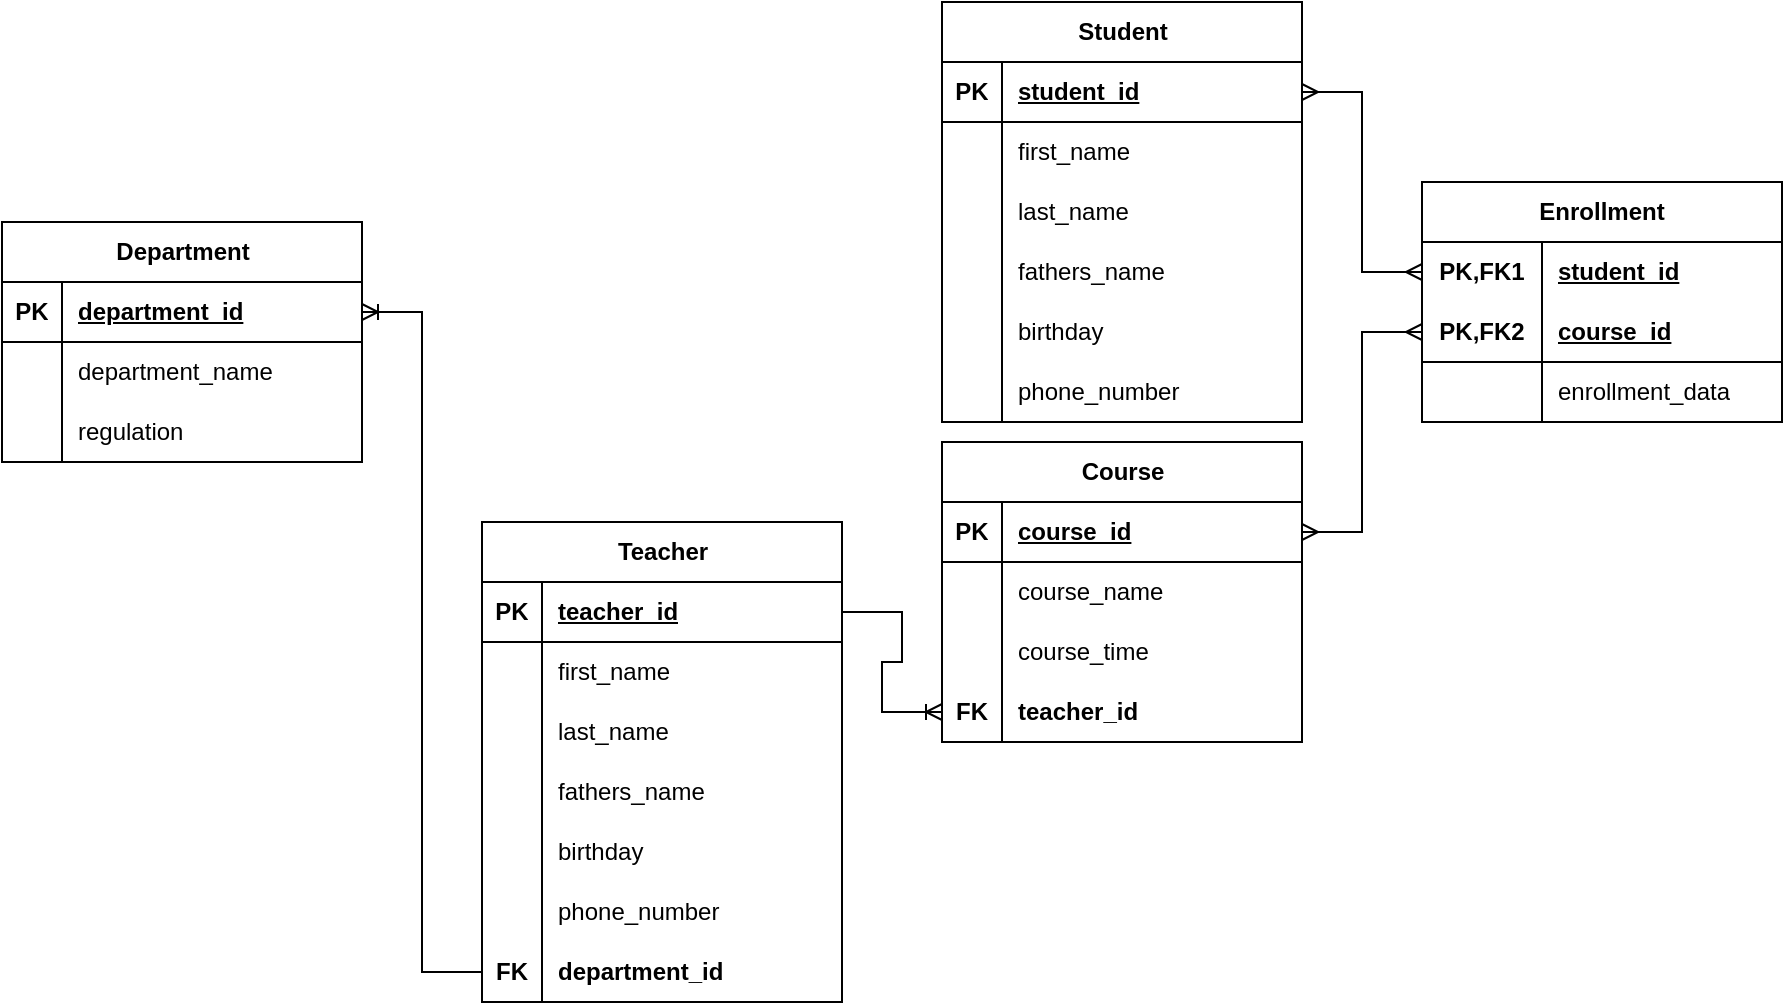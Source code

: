 <mxfile version="24.4.0" type="device" pages="3">
  <diagram id="ZKYKvFq7T997e_ZtWFDE" name="Задание 1">
    <mxGraphModel dx="2307" dy="934" grid="1" gridSize="10" guides="1" tooltips="1" connect="1" arrows="1" fold="1" page="1" pageScale="1" pageWidth="827" pageHeight="1169" math="0" shadow="0">
      <root>
        <mxCell id="0" />
        <mxCell id="1" parent="0" />
        <mxCell id="orpiZn7GhdniM_hay6M--15" value="Teacher" style="shape=table;startSize=30;container=1;collapsible=1;childLayout=tableLayout;fixedRows=1;rowLines=0;fontStyle=1;align=center;resizeLast=1;html=1;" parent="1" vertex="1">
          <mxGeometry x="130" y="280" width="180" height="240" as="geometry" />
        </mxCell>
        <mxCell id="orpiZn7GhdniM_hay6M--16" value="" style="shape=tableRow;horizontal=0;startSize=0;swimlaneHead=0;swimlaneBody=0;fillColor=none;collapsible=0;dropTarget=0;points=[[0,0.5],[1,0.5]];portConstraint=eastwest;top=0;left=0;right=0;bottom=1;" parent="orpiZn7GhdniM_hay6M--15" vertex="1">
          <mxGeometry y="30" width="180" height="30" as="geometry" />
        </mxCell>
        <mxCell id="orpiZn7GhdniM_hay6M--17" value="PK" style="shape=partialRectangle;connectable=0;fillColor=none;top=0;left=0;bottom=0;right=0;fontStyle=1;overflow=hidden;whiteSpace=wrap;html=1;" parent="orpiZn7GhdniM_hay6M--16" vertex="1">
          <mxGeometry width="30" height="30" as="geometry">
            <mxRectangle width="30" height="30" as="alternateBounds" />
          </mxGeometry>
        </mxCell>
        <mxCell id="orpiZn7GhdniM_hay6M--18" value="teacher_id" style="shape=partialRectangle;connectable=0;fillColor=none;top=0;left=0;bottom=0;right=0;align=left;spacingLeft=6;fontStyle=5;overflow=hidden;whiteSpace=wrap;html=1;" parent="orpiZn7GhdniM_hay6M--16" vertex="1">
          <mxGeometry x="30" width="150" height="30" as="geometry">
            <mxRectangle width="150" height="30" as="alternateBounds" />
          </mxGeometry>
        </mxCell>
        <mxCell id="orpiZn7GhdniM_hay6M--19" value="" style="shape=tableRow;horizontal=0;startSize=0;swimlaneHead=0;swimlaneBody=0;fillColor=none;collapsible=0;dropTarget=0;points=[[0,0.5],[1,0.5]];portConstraint=eastwest;top=0;left=0;right=0;bottom=0;" parent="orpiZn7GhdniM_hay6M--15" vertex="1">
          <mxGeometry y="60" width="180" height="30" as="geometry" />
        </mxCell>
        <mxCell id="orpiZn7GhdniM_hay6M--20" value="" style="shape=partialRectangle;connectable=0;fillColor=none;top=0;left=0;bottom=0;right=0;editable=1;overflow=hidden;whiteSpace=wrap;html=1;" parent="orpiZn7GhdniM_hay6M--19" vertex="1">
          <mxGeometry width="30" height="30" as="geometry">
            <mxRectangle width="30" height="30" as="alternateBounds" />
          </mxGeometry>
        </mxCell>
        <mxCell id="orpiZn7GhdniM_hay6M--21" value="first_name" style="shape=partialRectangle;connectable=0;fillColor=none;top=0;left=0;bottom=0;right=0;align=left;spacingLeft=6;overflow=hidden;whiteSpace=wrap;html=1;" parent="orpiZn7GhdniM_hay6M--19" vertex="1">
          <mxGeometry x="30" width="150" height="30" as="geometry">
            <mxRectangle width="150" height="30" as="alternateBounds" />
          </mxGeometry>
        </mxCell>
        <mxCell id="orpiZn7GhdniM_hay6M--22" value="" style="shape=tableRow;horizontal=0;startSize=0;swimlaneHead=0;swimlaneBody=0;fillColor=none;collapsible=0;dropTarget=0;points=[[0,0.5],[1,0.5]];portConstraint=eastwest;top=0;left=0;right=0;bottom=0;" parent="orpiZn7GhdniM_hay6M--15" vertex="1">
          <mxGeometry y="90" width="180" height="30" as="geometry" />
        </mxCell>
        <mxCell id="orpiZn7GhdniM_hay6M--23" value="" style="shape=partialRectangle;connectable=0;fillColor=none;top=0;left=0;bottom=0;right=0;editable=1;overflow=hidden;whiteSpace=wrap;html=1;" parent="orpiZn7GhdniM_hay6M--22" vertex="1">
          <mxGeometry width="30" height="30" as="geometry">
            <mxRectangle width="30" height="30" as="alternateBounds" />
          </mxGeometry>
        </mxCell>
        <mxCell id="orpiZn7GhdniM_hay6M--24" value="last_name" style="shape=partialRectangle;connectable=0;fillColor=none;top=0;left=0;bottom=0;right=0;align=left;spacingLeft=6;overflow=hidden;whiteSpace=wrap;html=1;" parent="orpiZn7GhdniM_hay6M--22" vertex="1">
          <mxGeometry x="30" width="150" height="30" as="geometry">
            <mxRectangle width="150" height="30" as="alternateBounds" />
          </mxGeometry>
        </mxCell>
        <mxCell id="orpiZn7GhdniM_hay6M--31" value="" style="shape=tableRow;horizontal=0;startSize=0;swimlaneHead=0;swimlaneBody=0;fillColor=none;collapsible=0;dropTarget=0;points=[[0,0.5],[1,0.5]];portConstraint=eastwest;top=0;left=0;right=0;bottom=0;" parent="orpiZn7GhdniM_hay6M--15" vertex="1">
          <mxGeometry y="120" width="180" height="30" as="geometry" />
        </mxCell>
        <mxCell id="orpiZn7GhdniM_hay6M--32" value="" style="shape=partialRectangle;connectable=0;fillColor=none;top=0;left=0;bottom=0;right=0;editable=1;overflow=hidden;whiteSpace=wrap;html=1;" parent="orpiZn7GhdniM_hay6M--31" vertex="1">
          <mxGeometry width="30" height="30" as="geometry">
            <mxRectangle width="30" height="30" as="alternateBounds" />
          </mxGeometry>
        </mxCell>
        <mxCell id="orpiZn7GhdniM_hay6M--33" value="fathers_name" style="shape=partialRectangle;connectable=0;fillColor=none;top=0;left=0;bottom=0;right=0;align=left;spacingLeft=6;overflow=hidden;whiteSpace=wrap;html=1;" parent="orpiZn7GhdniM_hay6M--31" vertex="1">
          <mxGeometry x="30" width="150" height="30" as="geometry">
            <mxRectangle width="150" height="30" as="alternateBounds" />
          </mxGeometry>
        </mxCell>
        <mxCell id="orpiZn7GhdniM_hay6M--34" value="" style="shape=tableRow;horizontal=0;startSize=0;swimlaneHead=0;swimlaneBody=0;fillColor=none;collapsible=0;dropTarget=0;points=[[0,0.5],[1,0.5]];portConstraint=eastwest;top=0;left=0;right=0;bottom=0;" parent="orpiZn7GhdniM_hay6M--15" vertex="1">
          <mxGeometry y="150" width="180" height="30" as="geometry" />
        </mxCell>
        <mxCell id="orpiZn7GhdniM_hay6M--35" value="" style="shape=partialRectangle;connectable=0;fillColor=none;top=0;left=0;bottom=0;right=0;editable=1;overflow=hidden;whiteSpace=wrap;html=1;" parent="orpiZn7GhdniM_hay6M--34" vertex="1">
          <mxGeometry width="30" height="30" as="geometry">
            <mxRectangle width="30" height="30" as="alternateBounds" />
          </mxGeometry>
        </mxCell>
        <mxCell id="orpiZn7GhdniM_hay6M--36" value="birthday" style="shape=partialRectangle;connectable=0;fillColor=none;top=0;left=0;bottom=0;right=0;align=left;spacingLeft=6;overflow=hidden;whiteSpace=wrap;html=1;" parent="orpiZn7GhdniM_hay6M--34" vertex="1">
          <mxGeometry x="30" width="150" height="30" as="geometry">
            <mxRectangle width="150" height="30" as="alternateBounds" />
          </mxGeometry>
        </mxCell>
        <mxCell id="orpiZn7GhdniM_hay6M--37" value="" style="shape=tableRow;horizontal=0;startSize=0;swimlaneHead=0;swimlaneBody=0;fillColor=none;collapsible=0;dropTarget=0;points=[[0,0.5],[1,0.5]];portConstraint=eastwest;top=0;left=0;right=0;bottom=0;" parent="orpiZn7GhdniM_hay6M--15" vertex="1">
          <mxGeometry y="180" width="180" height="30" as="geometry" />
        </mxCell>
        <mxCell id="orpiZn7GhdniM_hay6M--38" value="" style="shape=partialRectangle;connectable=0;fillColor=none;top=0;left=0;bottom=0;right=0;editable=1;overflow=hidden;whiteSpace=wrap;html=1;" parent="orpiZn7GhdniM_hay6M--37" vertex="1">
          <mxGeometry width="30" height="30" as="geometry">
            <mxRectangle width="30" height="30" as="alternateBounds" />
          </mxGeometry>
        </mxCell>
        <mxCell id="orpiZn7GhdniM_hay6M--39" value="phone_number" style="shape=partialRectangle;connectable=0;fillColor=none;top=0;left=0;bottom=0;right=0;align=left;spacingLeft=6;overflow=hidden;whiteSpace=wrap;html=1;" parent="orpiZn7GhdniM_hay6M--37" vertex="1">
          <mxGeometry x="30" width="150" height="30" as="geometry">
            <mxRectangle width="150" height="30" as="alternateBounds" />
          </mxGeometry>
        </mxCell>
        <mxCell id="orpiZn7GhdniM_hay6M--25" value="" style="shape=tableRow;horizontal=0;startSize=0;swimlaneHead=0;swimlaneBody=0;fillColor=none;collapsible=0;dropTarget=0;points=[[0,0.5],[1,0.5]];portConstraint=eastwest;top=0;left=0;right=0;bottom=0;" parent="orpiZn7GhdniM_hay6M--15" vertex="1">
          <mxGeometry y="210" width="180" height="30" as="geometry" />
        </mxCell>
        <mxCell id="orpiZn7GhdniM_hay6M--26" value="&lt;b&gt;FK&lt;/b&gt;" style="shape=partialRectangle;connectable=0;fillColor=none;top=0;left=0;bottom=0;right=0;editable=1;overflow=hidden;whiteSpace=wrap;html=1;" parent="orpiZn7GhdniM_hay6M--25" vertex="1">
          <mxGeometry width="30" height="30" as="geometry">
            <mxRectangle width="30" height="30" as="alternateBounds" />
          </mxGeometry>
        </mxCell>
        <mxCell id="orpiZn7GhdniM_hay6M--27" value="&lt;b&gt;department_id&lt;/b&gt;" style="shape=partialRectangle;connectable=0;fillColor=none;top=0;left=0;bottom=0;right=0;align=left;spacingLeft=6;overflow=hidden;whiteSpace=wrap;html=1;" parent="orpiZn7GhdniM_hay6M--25" vertex="1">
          <mxGeometry x="30" width="150" height="30" as="geometry">
            <mxRectangle width="150" height="30" as="alternateBounds" />
          </mxGeometry>
        </mxCell>
        <mxCell id="orpiZn7GhdniM_hay6M--40" value="Student" style="shape=table;startSize=30;container=1;collapsible=1;childLayout=tableLayout;fixedRows=1;rowLines=0;fontStyle=1;align=center;resizeLast=1;html=1;" parent="1" vertex="1">
          <mxGeometry x="360" y="20" width="180" height="210" as="geometry" />
        </mxCell>
        <mxCell id="orpiZn7GhdniM_hay6M--41" value="" style="shape=tableRow;horizontal=0;startSize=0;swimlaneHead=0;swimlaneBody=0;fillColor=none;collapsible=0;dropTarget=0;points=[[0,0.5],[1,0.5]];portConstraint=eastwest;top=0;left=0;right=0;bottom=1;" parent="orpiZn7GhdniM_hay6M--40" vertex="1">
          <mxGeometry y="30" width="180" height="30" as="geometry" />
        </mxCell>
        <mxCell id="orpiZn7GhdniM_hay6M--42" value="PK" style="shape=partialRectangle;connectable=0;fillColor=none;top=0;left=0;bottom=0;right=0;fontStyle=1;overflow=hidden;whiteSpace=wrap;html=1;" parent="orpiZn7GhdniM_hay6M--41" vertex="1">
          <mxGeometry width="30" height="30" as="geometry">
            <mxRectangle width="30" height="30" as="alternateBounds" />
          </mxGeometry>
        </mxCell>
        <mxCell id="orpiZn7GhdniM_hay6M--43" value="student_id" style="shape=partialRectangle;connectable=0;fillColor=none;top=0;left=0;bottom=0;right=0;align=left;spacingLeft=6;fontStyle=5;overflow=hidden;whiteSpace=wrap;html=1;" parent="orpiZn7GhdniM_hay6M--41" vertex="1">
          <mxGeometry x="30" width="150" height="30" as="geometry">
            <mxRectangle width="150" height="30" as="alternateBounds" />
          </mxGeometry>
        </mxCell>
        <mxCell id="orpiZn7GhdniM_hay6M--44" value="" style="shape=tableRow;horizontal=0;startSize=0;swimlaneHead=0;swimlaneBody=0;fillColor=none;collapsible=0;dropTarget=0;points=[[0,0.5],[1,0.5]];portConstraint=eastwest;top=0;left=0;right=0;bottom=0;" parent="orpiZn7GhdniM_hay6M--40" vertex="1">
          <mxGeometry y="60" width="180" height="30" as="geometry" />
        </mxCell>
        <mxCell id="orpiZn7GhdniM_hay6M--45" value="" style="shape=partialRectangle;connectable=0;fillColor=none;top=0;left=0;bottom=0;right=0;editable=1;overflow=hidden;whiteSpace=wrap;html=1;" parent="orpiZn7GhdniM_hay6M--44" vertex="1">
          <mxGeometry width="30" height="30" as="geometry">
            <mxRectangle width="30" height="30" as="alternateBounds" />
          </mxGeometry>
        </mxCell>
        <mxCell id="orpiZn7GhdniM_hay6M--46" value="first_name" style="shape=partialRectangle;connectable=0;fillColor=none;top=0;left=0;bottom=0;right=0;align=left;spacingLeft=6;overflow=hidden;whiteSpace=wrap;html=1;" parent="orpiZn7GhdniM_hay6M--44" vertex="1">
          <mxGeometry x="30" width="150" height="30" as="geometry">
            <mxRectangle width="150" height="30" as="alternateBounds" />
          </mxGeometry>
        </mxCell>
        <mxCell id="orpiZn7GhdniM_hay6M--47" value="" style="shape=tableRow;horizontal=0;startSize=0;swimlaneHead=0;swimlaneBody=0;fillColor=none;collapsible=0;dropTarget=0;points=[[0,0.5],[1,0.5]];portConstraint=eastwest;top=0;left=0;right=0;bottom=0;" parent="orpiZn7GhdniM_hay6M--40" vertex="1">
          <mxGeometry y="90" width="180" height="30" as="geometry" />
        </mxCell>
        <mxCell id="orpiZn7GhdniM_hay6M--48" value="" style="shape=partialRectangle;connectable=0;fillColor=none;top=0;left=0;bottom=0;right=0;editable=1;overflow=hidden;whiteSpace=wrap;html=1;" parent="orpiZn7GhdniM_hay6M--47" vertex="1">
          <mxGeometry width="30" height="30" as="geometry">
            <mxRectangle width="30" height="30" as="alternateBounds" />
          </mxGeometry>
        </mxCell>
        <mxCell id="orpiZn7GhdniM_hay6M--49" value="last_name" style="shape=partialRectangle;connectable=0;fillColor=none;top=0;left=0;bottom=0;right=0;align=left;spacingLeft=6;overflow=hidden;whiteSpace=wrap;html=1;" parent="orpiZn7GhdniM_hay6M--47" vertex="1">
          <mxGeometry x="30" width="150" height="30" as="geometry">
            <mxRectangle width="150" height="30" as="alternateBounds" />
          </mxGeometry>
        </mxCell>
        <mxCell id="orpiZn7GhdniM_hay6M--50" value="" style="shape=tableRow;horizontal=0;startSize=0;swimlaneHead=0;swimlaneBody=0;fillColor=none;collapsible=0;dropTarget=0;points=[[0,0.5],[1,0.5]];portConstraint=eastwest;top=0;left=0;right=0;bottom=0;" parent="orpiZn7GhdniM_hay6M--40" vertex="1">
          <mxGeometry y="120" width="180" height="30" as="geometry" />
        </mxCell>
        <mxCell id="orpiZn7GhdniM_hay6M--51" value="" style="shape=partialRectangle;connectable=0;fillColor=none;top=0;left=0;bottom=0;right=0;editable=1;overflow=hidden;whiteSpace=wrap;html=1;" parent="orpiZn7GhdniM_hay6M--50" vertex="1">
          <mxGeometry width="30" height="30" as="geometry">
            <mxRectangle width="30" height="30" as="alternateBounds" />
          </mxGeometry>
        </mxCell>
        <mxCell id="orpiZn7GhdniM_hay6M--52" value="fathers_name" style="shape=partialRectangle;connectable=0;fillColor=none;top=0;left=0;bottom=0;right=0;align=left;spacingLeft=6;overflow=hidden;whiteSpace=wrap;html=1;" parent="orpiZn7GhdniM_hay6M--50" vertex="1">
          <mxGeometry x="30" width="150" height="30" as="geometry">
            <mxRectangle width="150" height="30" as="alternateBounds" />
          </mxGeometry>
        </mxCell>
        <mxCell id="orpiZn7GhdniM_hay6M--53" value="" style="shape=tableRow;horizontal=0;startSize=0;swimlaneHead=0;swimlaneBody=0;fillColor=none;collapsible=0;dropTarget=0;points=[[0,0.5],[1,0.5]];portConstraint=eastwest;top=0;left=0;right=0;bottom=0;" parent="orpiZn7GhdniM_hay6M--40" vertex="1">
          <mxGeometry y="150" width="180" height="30" as="geometry" />
        </mxCell>
        <mxCell id="orpiZn7GhdniM_hay6M--54" value="" style="shape=partialRectangle;connectable=0;fillColor=none;top=0;left=0;bottom=0;right=0;editable=1;overflow=hidden;whiteSpace=wrap;html=1;" parent="orpiZn7GhdniM_hay6M--53" vertex="1">
          <mxGeometry width="30" height="30" as="geometry">
            <mxRectangle width="30" height="30" as="alternateBounds" />
          </mxGeometry>
        </mxCell>
        <mxCell id="orpiZn7GhdniM_hay6M--55" value="birthday" style="shape=partialRectangle;connectable=0;fillColor=none;top=0;left=0;bottom=0;right=0;align=left;spacingLeft=6;overflow=hidden;whiteSpace=wrap;html=1;" parent="orpiZn7GhdniM_hay6M--53" vertex="1">
          <mxGeometry x="30" width="150" height="30" as="geometry">
            <mxRectangle width="150" height="30" as="alternateBounds" />
          </mxGeometry>
        </mxCell>
        <mxCell id="orpiZn7GhdniM_hay6M--56" value="" style="shape=tableRow;horizontal=0;startSize=0;swimlaneHead=0;swimlaneBody=0;fillColor=none;collapsible=0;dropTarget=0;points=[[0,0.5],[1,0.5]];portConstraint=eastwest;top=0;left=0;right=0;bottom=0;" parent="orpiZn7GhdniM_hay6M--40" vertex="1">
          <mxGeometry y="180" width="180" height="30" as="geometry" />
        </mxCell>
        <mxCell id="orpiZn7GhdniM_hay6M--57" value="" style="shape=partialRectangle;connectable=0;fillColor=none;top=0;left=0;bottom=0;right=0;editable=1;overflow=hidden;whiteSpace=wrap;html=1;" parent="orpiZn7GhdniM_hay6M--56" vertex="1">
          <mxGeometry width="30" height="30" as="geometry">
            <mxRectangle width="30" height="30" as="alternateBounds" />
          </mxGeometry>
        </mxCell>
        <mxCell id="orpiZn7GhdniM_hay6M--58" value="phone_number" style="shape=partialRectangle;connectable=0;fillColor=none;top=0;left=0;bottom=0;right=0;align=left;spacingLeft=6;overflow=hidden;whiteSpace=wrap;html=1;" parent="orpiZn7GhdniM_hay6M--56" vertex="1">
          <mxGeometry x="30" width="150" height="30" as="geometry">
            <mxRectangle width="150" height="30" as="alternateBounds" />
          </mxGeometry>
        </mxCell>
        <mxCell id="orpiZn7GhdniM_hay6M--62" value="Department" style="shape=table;startSize=30;container=1;collapsible=1;childLayout=tableLayout;fixedRows=1;rowLines=0;fontStyle=1;align=center;resizeLast=1;html=1;" parent="1" vertex="1">
          <mxGeometry x="-110" y="130" width="180" height="120" as="geometry" />
        </mxCell>
        <mxCell id="orpiZn7GhdniM_hay6M--63" value="" style="shape=tableRow;horizontal=0;startSize=0;swimlaneHead=0;swimlaneBody=0;fillColor=none;collapsible=0;dropTarget=0;points=[[0,0.5],[1,0.5]];portConstraint=eastwest;top=0;left=0;right=0;bottom=1;" parent="orpiZn7GhdniM_hay6M--62" vertex="1">
          <mxGeometry y="30" width="180" height="30" as="geometry" />
        </mxCell>
        <mxCell id="orpiZn7GhdniM_hay6M--64" value="PK" style="shape=partialRectangle;connectable=0;fillColor=none;top=0;left=0;bottom=0;right=0;fontStyle=1;overflow=hidden;whiteSpace=wrap;html=1;" parent="orpiZn7GhdniM_hay6M--63" vertex="1">
          <mxGeometry width="30" height="30" as="geometry">
            <mxRectangle width="30" height="30" as="alternateBounds" />
          </mxGeometry>
        </mxCell>
        <mxCell id="orpiZn7GhdniM_hay6M--65" value="department_id" style="shape=partialRectangle;connectable=0;fillColor=none;top=0;left=0;bottom=0;right=0;align=left;spacingLeft=6;fontStyle=5;overflow=hidden;whiteSpace=wrap;html=1;" parent="orpiZn7GhdniM_hay6M--63" vertex="1">
          <mxGeometry x="30" width="150" height="30" as="geometry">
            <mxRectangle width="150" height="30" as="alternateBounds" />
          </mxGeometry>
        </mxCell>
        <mxCell id="orpiZn7GhdniM_hay6M--66" value="" style="shape=tableRow;horizontal=0;startSize=0;swimlaneHead=0;swimlaneBody=0;fillColor=none;collapsible=0;dropTarget=0;points=[[0,0.5],[1,0.5]];portConstraint=eastwest;top=0;left=0;right=0;bottom=0;" parent="orpiZn7GhdniM_hay6M--62" vertex="1">
          <mxGeometry y="60" width="180" height="30" as="geometry" />
        </mxCell>
        <mxCell id="orpiZn7GhdniM_hay6M--67" value="" style="shape=partialRectangle;connectable=0;fillColor=none;top=0;left=0;bottom=0;right=0;editable=1;overflow=hidden;whiteSpace=wrap;html=1;" parent="orpiZn7GhdniM_hay6M--66" vertex="1">
          <mxGeometry width="30" height="30" as="geometry">
            <mxRectangle width="30" height="30" as="alternateBounds" />
          </mxGeometry>
        </mxCell>
        <mxCell id="orpiZn7GhdniM_hay6M--68" value="department_name" style="shape=partialRectangle;connectable=0;fillColor=none;top=0;left=0;bottom=0;right=0;align=left;spacingLeft=6;overflow=hidden;whiteSpace=wrap;html=1;" parent="orpiZn7GhdniM_hay6M--66" vertex="1">
          <mxGeometry x="30" width="150" height="30" as="geometry">
            <mxRectangle width="150" height="30" as="alternateBounds" />
          </mxGeometry>
        </mxCell>
        <mxCell id="orpiZn7GhdniM_hay6M--69" value="" style="shape=tableRow;horizontal=0;startSize=0;swimlaneHead=0;swimlaneBody=0;fillColor=none;collapsible=0;dropTarget=0;points=[[0,0.5],[1,0.5]];portConstraint=eastwest;top=0;left=0;right=0;bottom=0;" parent="orpiZn7GhdniM_hay6M--62" vertex="1">
          <mxGeometry y="90" width="180" height="30" as="geometry" />
        </mxCell>
        <mxCell id="orpiZn7GhdniM_hay6M--70" value="" style="shape=partialRectangle;connectable=0;fillColor=none;top=0;left=0;bottom=0;right=0;editable=1;overflow=hidden;whiteSpace=wrap;html=1;" parent="orpiZn7GhdniM_hay6M--69" vertex="1">
          <mxGeometry width="30" height="30" as="geometry">
            <mxRectangle width="30" height="30" as="alternateBounds" />
          </mxGeometry>
        </mxCell>
        <mxCell id="orpiZn7GhdniM_hay6M--71" value="regulation" style="shape=partialRectangle;connectable=0;fillColor=none;top=0;left=0;bottom=0;right=0;align=left;spacingLeft=6;overflow=hidden;whiteSpace=wrap;html=1;" parent="orpiZn7GhdniM_hay6M--69" vertex="1">
          <mxGeometry x="30" width="150" height="30" as="geometry">
            <mxRectangle width="150" height="30" as="alternateBounds" />
          </mxGeometry>
        </mxCell>
        <mxCell id="orpiZn7GhdniM_hay6M--75" value="Course" style="shape=table;startSize=30;container=1;collapsible=1;childLayout=tableLayout;fixedRows=1;rowLines=0;fontStyle=1;align=center;resizeLast=1;html=1;" parent="1" vertex="1">
          <mxGeometry x="360" y="240" width="180" height="150" as="geometry" />
        </mxCell>
        <mxCell id="orpiZn7GhdniM_hay6M--76" value="" style="shape=tableRow;horizontal=0;startSize=0;swimlaneHead=0;swimlaneBody=0;fillColor=none;collapsible=0;dropTarget=0;points=[[0,0.5],[1,0.5]];portConstraint=eastwest;top=0;left=0;right=0;bottom=1;" parent="orpiZn7GhdniM_hay6M--75" vertex="1">
          <mxGeometry y="30" width="180" height="30" as="geometry" />
        </mxCell>
        <mxCell id="orpiZn7GhdniM_hay6M--77" value="PK" style="shape=partialRectangle;connectable=0;fillColor=none;top=0;left=0;bottom=0;right=0;fontStyle=1;overflow=hidden;whiteSpace=wrap;html=1;" parent="orpiZn7GhdniM_hay6M--76" vertex="1">
          <mxGeometry width="30" height="30" as="geometry">
            <mxRectangle width="30" height="30" as="alternateBounds" />
          </mxGeometry>
        </mxCell>
        <mxCell id="orpiZn7GhdniM_hay6M--78" value="course_id" style="shape=partialRectangle;connectable=0;fillColor=none;top=0;left=0;bottom=0;right=0;align=left;spacingLeft=6;fontStyle=5;overflow=hidden;whiteSpace=wrap;html=1;" parent="orpiZn7GhdniM_hay6M--76" vertex="1">
          <mxGeometry x="30" width="150" height="30" as="geometry">
            <mxRectangle width="150" height="30" as="alternateBounds" />
          </mxGeometry>
        </mxCell>
        <mxCell id="orpiZn7GhdniM_hay6M--79" value="" style="shape=tableRow;horizontal=0;startSize=0;swimlaneHead=0;swimlaneBody=0;fillColor=none;collapsible=0;dropTarget=0;points=[[0,0.5],[1,0.5]];portConstraint=eastwest;top=0;left=0;right=0;bottom=0;" parent="orpiZn7GhdniM_hay6M--75" vertex="1">
          <mxGeometry y="60" width="180" height="30" as="geometry" />
        </mxCell>
        <mxCell id="orpiZn7GhdniM_hay6M--80" value="" style="shape=partialRectangle;connectable=0;fillColor=none;top=0;left=0;bottom=0;right=0;editable=1;overflow=hidden;whiteSpace=wrap;html=1;" parent="orpiZn7GhdniM_hay6M--79" vertex="1">
          <mxGeometry width="30" height="30" as="geometry">
            <mxRectangle width="30" height="30" as="alternateBounds" />
          </mxGeometry>
        </mxCell>
        <mxCell id="orpiZn7GhdniM_hay6M--81" value="course_name" style="shape=partialRectangle;connectable=0;fillColor=none;top=0;left=0;bottom=0;right=0;align=left;spacingLeft=6;overflow=hidden;whiteSpace=wrap;html=1;" parent="orpiZn7GhdniM_hay6M--79" vertex="1">
          <mxGeometry x="30" width="150" height="30" as="geometry">
            <mxRectangle width="150" height="30" as="alternateBounds" />
          </mxGeometry>
        </mxCell>
        <mxCell id="orpiZn7GhdniM_hay6M--82" value="" style="shape=tableRow;horizontal=0;startSize=0;swimlaneHead=0;swimlaneBody=0;fillColor=none;collapsible=0;dropTarget=0;points=[[0,0.5],[1,0.5]];portConstraint=eastwest;top=0;left=0;right=0;bottom=0;" parent="orpiZn7GhdniM_hay6M--75" vertex="1">
          <mxGeometry y="90" width="180" height="30" as="geometry" />
        </mxCell>
        <mxCell id="orpiZn7GhdniM_hay6M--83" value="" style="shape=partialRectangle;connectable=0;fillColor=none;top=0;left=0;bottom=0;right=0;editable=1;overflow=hidden;whiteSpace=wrap;html=1;" parent="orpiZn7GhdniM_hay6M--82" vertex="1">
          <mxGeometry width="30" height="30" as="geometry">
            <mxRectangle width="30" height="30" as="alternateBounds" />
          </mxGeometry>
        </mxCell>
        <mxCell id="orpiZn7GhdniM_hay6M--84" value="course_time" style="shape=partialRectangle;connectable=0;fillColor=none;top=0;left=0;bottom=0;right=0;align=left;spacingLeft=6;overflow=hidden;whiteSpace=wrap;html=1;" parent="orpiZn7GhdniM_hay6M--82" vertex="1">
          <mxGeometry x="30" width="150" height="30" as="geometry">
            <mxRectangle width="150" height="30" as="alternateBounds" />
          </mxGeometry>
        </mxCell>
        <mxCell id="orpiZn7GhdniM_hay6M--85" value="" style="shape=tableRow;horizontal=0;startSize=0;swimlaneHead=0;swimlaneBody=0;fillColor=none;collapsible=0;dropTarget=0;points=[[0,0.5],[1,0.5]];portConstraint=eastwest;top=0;left=0;right=0;bottom=0;" parent="orpiZn7GhdniM_hay6M--75" vertex="1">
          <mxGeometry y="120" width="180" height="30" as="geometry" />
        </mxCell>
        <mxCell id="orpiZn7GhdniM_hay6M--86" value="&lt;b&gt;FK&lt;/b&gt;" style="shape=partialRectangle;connectable=0;fillColor=none;top=0;left=0;bottom=0;right=0;editable=1;overflow=hidden;whiteSpace=wrap;html=1;" parent="orpiZn7GhdniM_hay6M--85" vertex="1">
          <mxGeometry width="30" height="30" as="geometry">
            <mxRectangle width="30" height="30" as="alternateBounds" />
          </mxGeometry>
        </mxCell>
        <mxCell id="orpiZn7GhdniM_hay6M--87" value="&lt;b&gt;teacher_id&lt;/b&gt;" style="shape=partialRectangle;connectable=0;fillColor=none;top=0;left=0;bottom=0;right=0;align=left;spacingLeft=6;overflow=hidden;whiteSpace=wrap;html=1;" parent="orpiZn7GhdniM_hay6M--85" vertex="1">
          <mxGeometry x="30" width="150" height="30" as="geometry">
            <mxRectangle width="150" height="30" as="alternateBounds" />
          </mxGeometry>
        </mxCell>
        <mxCell id="orpiZn7GhdniM_hay6M--103" value="Enrollment" style="shape=table;startSize=30;container=1;collapsible=1;childLayout=tableLayout;fixedRows=1;rowLines=0;fontStyle=1;align=center;resizeLast=1;html=1;whiteSpace=wrap;" parent="1" vertex="1">
          <mxGeometry x="600" y="110" width="180" height="120" as="geometry" />
        </mxCell>
        <mxCell id="orpiZn7GhdniM_hay6M--104" value="" style="shape=tableRow;horizontal=0;startSize=0;swimlaneHead=0;swimlaneBody=0;fillColor=none;collapsible=0;dropTarget=0;points=[[0,0.5],[1,0.5]];portConstraint=eastwest;top=0;left=0;right=0;bottom=0;html=1;" parent="orpiZn7GhdniM_hay6M--103" vertex="1">
          <mxGeometry y="30" width="180" height="30" as="geometry" />
        </mxCell>
        <mxCell id="orpiZn7GhdniM_hay6M--105" value="PK,FK1" style="shape=partialRectangle;connectable=0;fillColor=none;top=0;left=0;bottom=0;right=0;fontStyle=1;overflow=hidden;html=1;whiteSpace=wrap;" parent="orpiZn7GhdniM_hay6M--104" vertex="1">
          <mxGeometry width="60" height="30" as="geometry">
            <mxRectangle width="60" height="30" as="alternateBounds" />
          </mxGeometry>
        </mxCell>
        <mxCell id="orpiZn7GhdniM_hay6M--106" value="student_id" style="shape=partialRectangle;connectable=0;fillColor=none;top=0;left=0;bottom=0;right=0;align=left;spacingLeft=6;fontStyle=5;overflow=hidden;html=1;whiteSpace=wrap;" parent="orpiZn7GhdniM_hay6M--104" vertex="1">
          <mxGeometry x="60" width="120" height="30" as="geometry">
            <mxRectangle width="120" height="30" as="alternateBounds" />
          </mxGeometry>
        </mxCell>
        <mxCell id="orpiZn7GhdniM_hay6M--107" value="" style="shape=tableRow;horizontal=0;startSize=0;swimlaneHead=0;swimlaneBody=0;fillColor=none;collapsible=0;dropTarget=0;points=[[0,0.5],[1,0.5]];portConstraint=eastwest;top=0;left=0;right=0;bottom=1;html=1;" parent="orpiZn7GhdniM_hay6M--103" vertex="1">
          <mxGeometry y="60" width="180" height="30" as="geometry" />
        </mxCell>
        <mxCell id="orpiZn7GhdniM_hay6M--108" value="PK,FK2" style="shape=partialRectangle;connectable=0;fillColor=none;top=0;left=0;bottom=0;right=0;fontStyle=1;overflow=hidden;html=1;whiteSpace=wrap;" parent="orpiZn7GhdniM_hay6M--107" vertex="1">
          <mxGeometry width="60" height="30" as="geometry">
            <mxRectangle width="60" height="30" as="alternateBounds" />
          </mxGeometry>
        </mxCell>
        <mxCell id="orpiZn7GhdniM_hay6M--109" value="course_id" style="shape=partialRectangle;connectable=0;fillColor=none;top=0;left=0;bottom=0;right=0;align=left;spacingLeft=6;fontStyle=5;overflow=hidden;html=1;whiteSpace=wrap;" parent="orpiZn7GhdniM_hay6M--107" vertex="1">
          <mxGeometry x="60" width="120" height="30" as="geometry">
            <mxRectangle width="120" height="30" as="alternateBounds" />
          </mxGeometry>
        </mxCell>
        <mxCell id="orpiZn7GhdniM_hay6M--110" value="" style="shape=tableRow;horizontal=0;startSize=0;swimlaneHead=0;swimlaneBody=0;fillColor=none;collapsible=0;dropTarget=0;points=[[0,0.5],[1,0.5]];portConstraint=eastwest;top=0;left=0;right=0;bottom=0;html=1;" parent="orpiZn7GhdniM_hay6M--103" vertex="1">
          <mxGeometry y="90" width="180" height="30" as="geometry" />
        </mxCell>
        <mxCell id="orpiZn7GhdniM_hay6M--111" value="" style="shape=partialRectangle;connectable=0;fillColor=none;top=0;left=0;bottom=0;right=0;editable=1;overflow=hidden;html=1;whiteSpace=wrap;" parent="orpiZn7GhdniM_hay6M--110" vertex="1">
          <mxGeometry width="60" height="30" as="geometry">
            <mxRectangle width="60" height="30" as="alternateBounds" />
          </mxGeometry>
        </mxCell>
        <mxCell id="orpiZn7GhdniM_hay6M--112" value="enrollment_data" style="shape=partialRectangle;connectable=0;fillColor=none;top=0;left=0;bottom=0;right=0;align=left;spacingLeft=6;overflow=hidden;html=1;whiteSpace=wrap;" parent="orpiZn7GhdniM_hay6M--110" vertex="1">
          <mxGeometry x="60" width="120" height="30" as="geometry">
            <mxRectangle width="120" height="30" as="alternateBounds" />
          </mxGeometry>
        </mxCell>
        <mxCell id="orpiZn7GhdniM_hay6M--120" value="" style="edgeStyle=entityRelationEdgeStyle;fontSize=12;html=1;endArrow=ERoneToMany;rounded=0;exitX=0;exitY=0.5;exitDx=0;exitDy=0;entryX=1;entryY=0.5;entryDx=0;entryDy=0;" parent="1" source="orpiZn7GhdniM_hay6M--25" target="orpiZn7GhdniM_hay6M--63" edge="1">
          <mxGeometry width="100" height="100" relative="1" as="geometry">
            <mxPoint x="330" y="270" as="sourcePoint" />
            <mxPoint x="430" y="170" as="targetPoint" />
          </mxGeometry>
        </mxCell>
        <mxCell id="orpiZn7GhdniM_hay6M--121" value="" style="edgeStyle=entityRelationEdgeStyle;fontSize=12;html=1;endArrow=ERoneToMany;rounded=0;exitX=1;exitY=0.5;exitDx=0;exitDy=0;entryX=0;entryY=0.5;entryDx=0;entryDy=0;" parent="1" source="orpiZn7GhdniM_hay6M--16" target="orpiZn7GhdniM_hay6M--85" edge="1">
          <mxGeometry width="100" height="100" relative="1" as="geometry">
            <mxPoint x="350" y="520" as="sourcePoint" />
            <mxPoint x="450" y="420" as="targetPoint" />
          </mxGeometry>
        </mxCell>
        <mxCell id="orpiZn7GhdniM_hay6M--122" value="" style="edgeStyle=entityRelationEdgeStyle;fontSize=12;html=1;endArrow=ERmany;startArrow=ERmany;rounded=0;exitX=1;exitY=0.5;exitDx=0;exitDy=0;entryX=0;entryY=0.5;entryDx=0;entryDy=0;" parent="1" source="orpiZn7GhdniM_hay6M--41" target="orpiZn7GhdniM_hay6M--104" edge="1">
          <mxGeometry width="100" height="100" relative="1" as="geometry">
            <mxPoint x="580" y="80" as="sourcePoint" />
            <mxPoint x="680" y="-20" as="targetPoint" />
          </mxGeometry>
        </mxCell>
        <mxCell id="orpiZn7GhdniM_hay6M--123" value="" style="edgeStyle=entityRelationEdgeStyle;fontSize=12;html=1;endArrow=ERmany;startArrow=ERmany;rounded=0;exitX=1;exitY=0.5;exitDx=0;exitDy=0;entryX=0;entryY=0.5;entryDx=0;entryDy=0;" parent="1" source="orpiZn7GhdniM_hay6M--76" target="orpiZn7GhdniM_hay6M--107" edge="1">
          <mxGeometry width="100" height="100" relative="1" as="geometry">
            <mxPoint x="601" y="215" as="sourcePoint" />
            <mxPoint x="640" y="320" as="targetPoint" />
          </mxGeometry>
        </mxCell>
      </root>
    </mxGraphModel>
  </diagram>
  <diagram name="Задание 2" id="f9c0xDlSXKrfMlKelX9N">
    <mxGraphModel dx="1690" dy="545" grid="1" gridSize="10" guides="1" tooltips="1" connect="1" arrows="1" fold="1" page="1" pageScale="1" pageWidth="827" pageHeight="1169" math="0" shadow="0">
      <root>
        <mxCell id="1mzEZDkx-vHVQsAM-PTR-0" />
        <mxCell id="1mzEZDkx-vHVQsAM-PTR-1" parent="1mzEZDkx-vHVQsAM-PTR-0" />
        <mxCell id="1mzEZDkx-vHVQsAM-PTR-2" value="Teacher" style="shape=table;startSize=30;container=1;collapsible=1;childLayout=tableLayout;fixedRows=1;rowLines=0;fontStyle=1;align=center;resizeLast=1;html=1;" parent="1mzEZDkx-vHVQsAM-PTR-1" vertex="1">
          <mxGeometry x="110" y="270" width="180" height="240" as="geometry" />
        </mxCell>
        <mxCell id="1mzEZDkx-vHVQsAM-PTR-3" value="" style="shape=tableRow;horizontal=0;startSize=0;swimlaneHead=0;swimlaneBody=0;fillColor=none;collapsible=0;dropTarget=0;points=[[0,0.5],[1,0.5]];portConstraint=eastwest;top=0;left=0;right=0;bottom=1;" parent="1mzEZDkx-vHVQsAM-PTR-2" vertex="1">
          <mxGeometry y="30" width="180" height="30" as="geometry" />
        </mxCell>
        <mxCell id="1mzEZDkx-vHVQsAM-PTR-4" value="PK" style="shape=partialRectangle;connectable=0;fillColor=none;top=0;left=0;bottom=0;right=0;fontStyle=1;overflow=hidden;whiteSpace=wrap;html=1;" parent="1mzEZDkx-vHVQsAM-PTR-3" vertex="1">
          <mxGeometry width="30" height="30" as="geometry">
            <mxRectangle width="30" height="30" as="alternateBounds" />
          </mxGeometry>
        </mxCell>
        <mxCell id="1mzEZDkx-vHVQsAM-PTR-5" value="teacher_id" style="shape=partialRectangle;connectable=0;fillColor=none;top=0;left=0;bottom=0;right=0;align=left;spacingLeft=6;fontStyle=5;overflow=hidden;whiteSpace=wrap;html=1;" parent="1mzEZDkx-vHVQsAM-PTR-3" vertex="1">
          <mxGeometry x="30" width="150" height="30" as="geometry">
            <mxRectangle width="150" height="30" as="alternateBounds" />
          </mxGeometry>
        </mxCell>
        <mxCell id="1mzEZDkx-vHVQsAM-PTR-6" value="" style="shape=tableRow;horizontal=0;startSize=0;swimlaneHead=0;swimlaneBody=0;fillColor=none;collapsible=0;dropTarget=0;points=[[0,0.5],[1,0.5]];portConstraint=eastwest;top=0;left=0;right=0;bottom=0;" parent="1mzEZDkx-vHVQsAM-PTR-2" vertex="1">
          <mxGeometry y="60" width="180" height="30" as="geometry" />
        </mxCell>
        <mxCell id="1mzEZDkx-vHVQsAM-PTR-7" value="" style="shape=partialRectangle;connectable=0;fillColor=none;top=0;left=0;bottom=0;right=0;editable=1;overflow=hidden;whiteSpace=wrap;html=1;" parent="1mzEZDkx-vHVQsAM-PTR-6" vertex="1">
          <mxGeometry width="30" height="30" as="geometry">
            <mxRectangle width="30" height="30" as="alternateBounds" />
          </mxGeometry>
        </mxCell>
        <mxCell id="1mzEZDkx-vHVQsAM-PTR-8" value="first_name" style="shape=partialRectangle;connectable=0;fillColor=none;top=0;left=0;bottom=0;right=0;align=left;spacingLeft=6;overflow=hidden;whiteSpace=wrap;html=1;" parent="1mzEZDkx-vHVQsAM-PTR-6" vertex="1">
          <mxGeometry x="30" width="150" height="30" as="geometry">
            <mxRectangle width="150" height="30" as="alternateBounds" />
          </mxGeometry>
        </mxCell>
        <mxCell id="1mzEZDkx-vHVQsAM-PTR-9" value="" style="shape=tableRow;horizontal=0;startSize=0;swimlaneHead=0;swimlaneBody=0;fillColor=none;collapsible=0;dropTarget=0;points=[[0,0.5],[1,0.5]];portConstraint=eastwest;top=0;left=0;right=0;bottom=0;" parent="1mzEZDkx-vHVQsAM-PTR-2" vertex="1">
          <mxGeometry y="90" width="180" height="30" as="geometry" />
        </mxCell>
        <mxCell id="1mzEZDkx-vHVQsAM-PTR-10" value="" style="shape=partialRectangle;connectable=0;fillColor=none;top=0;left=0;bottom=0;right=0;editable=1;overflow=hidden;whiteSpace=wrap;html=1;" parent="1mzEZDkx-vHVQsAM-PTR-9" vertex="1">
          <mxGeometry width="30" height="30" as="geometry">
            <mxRectangle width="30" height="30" as="alternateBounds" />
          </mxGeometry>
        </mxCell>
        <mxCell id="1mzEZDkx-vHVQsAM-PTR-11" value="last_name" style="shape=partialRectangle;connectable=0;fillColor=none;top=0;left=0;bottom=0;right=0;align=left;spacingLeft=6;overflow=hidden;whiteSpace=wrap;html=1;" parent="1mzEZDkx-vHVQsAM-PTR-9" vertex="1">
          <mxGeometry x="30" width="150" height="30" as="geometry">
            <mxRectangle width="150" height="30" as="alternateBounds" />
          </mxGeometry>
        </mxCell>
        <mxCell id="1mzEZDkx-vHVQsAM-PTR-12" value="" style="shape=tableRow;horizontal=0;startSize=0;swimlaneHead=0;swimlaneBody=0;fillColor=none;collapsible=0;dropTarget=0;points=[[0,0.5],[1,0.5]];portConstraint=eastwest;top=0;left=0;right=0;bottom=0;" parent="1mzEZDkx-vHVQsAM-PTR-2" vertex="1">
          <mxGeometry y="120" width="180" height="30" as="geometry" />
        </mxCell>
        <mxCell id="1mzEZDkx-vHVQsAM-PTR-13" value="" style="shape=partialRectangle;connectable=0;fillColor=none;top=0;left=0;bottom=0;right=0;editable=1;overflow=hidden;whiteSpace=wrap;html=1;" parent="1mzEZDkx-vHVQsAM-PTR-12" vertex="1">
          <mxGeometry width="30" height="30" as="geometry">
            <mxRectangle width="30" height="30" as="alternateBounds" />
          </mxGeometry>
        </mxCell>
        <mxCell id="1mzEZDkx-vHVQsAM-PTR-14" value="fathers_name" style="shape=partialRectangle;connectable=0;fillColor=none;top=0;left=0;bottom=0;right=0;align=left;spacingLeft=6;overflow=hidden;whiteSpace=wrap;html=1;" parent="1mzEZDkx-vHVQsAM-PTR-12" vertex="1">
          <mxGeometry x="30" width="150" height="30" as="geometry">
            <mxRectangle width="150" height="30" as="alternateBounds" />
          </mxGeometry>
        </mxCell>
        <mxCell id="1mzEZDkx-vHVQsAM-PTR-15" value="" style="shape=tableRow;horizontal=0;startSize=0;swimlaneHead=0;swimlaneBody=0;fillColor=none;collapsible=0;dropTarget=0;points=[[0,0.5],[1,0.5]];portConstraint=eastwest;top=0;left=0;right=0;bottom=0;" parent="1mzEZDkx-vHVQsAM-PTR-2" vertex="1">
          <mxGeometry y="150" width="180" height="30" as="geometry" />
        </mxCell>
        <mxCell id="1mzEZDkx-vHVQsAM-PTR-16" value="" style="shape=partialRectangle;connectable=0;fillColor=none;top=0;left=0;bottom=0;right=0;editable=1;overflow=hidden;whiteSpace=wrap;html=1;" parent="1mzEZDkx-vHVQsAM-PTR-15" vertex="1">
          <mxGeometry width="30" height="30" as="geometry">
            <mxRectangle width="30" height="30" as="alternateBounds" />
          </mxGeometry>
        </mxCell>
        <mxCell id="1mzEZDkx-vHVQsAM-PTR-17" value="birthday" style="shape=partialRectangle;connectable=0;fillColor=none;top=0;left=0;bottom=0;right=0;align=left;spacingLeft=6;overflow=hidden;whiteSpace=wrap;html=1;" parent="1mzEZDkx-vHVQsAM-PTR-15" vertex="1">
          <mxGeometry x="30" width="150" height="30" as="geometry">
            <mxRectangle width="150" height="30" as="alternateBounds" />
          </mxGeometry>
        </mxCell>
        <mxCell id="1mzEZDkx-vHVQsAM-PTR-18" value="" style="shape=tableRow;horizontal=0;startSize=0;swimlaneHead=0;swimlaneBody=0;fillColor=none;collapsible=0;dropTarget=0;points=[[0,0.5],[1,0.5]];portConstraint=eastwest;top=0;left=0;right=0;bottom=0;" parent="1mzEZDkx-vHVQsAM-PTR-2" vertex="1">
          <mxGeometry y="180" width="180" height="30" as="geometry" />
        </mxCell>
        <mxCell id="1mzEZDkx-vHVQsAM-PTR-19" value="" style="shape=partialRectangle;connectable=0;fillColor=none;top=0;left=0;bottom=0;right=0;editable=1;overflow=hidden;whiteSpace=wrap;html=1;" parent="1mzEZDkx-vHVQsAM-PTR-18" vertex="1">
          <mxGeometry width="30" height="30" as="geometry">
            <mxRectangle width="30" height="30" as="alternateBounds" />
          </mxGeometry>
        </mxCell>
        <mxCell id="1mzEZDkx-vHVQsAM-PTR-20" value="phone_number" style="shape=partialRectangle;connectable=0;fillColor=none;top=0;left=0;bottom=0;right=0;align=left;spacingLeft=6;overflow=hidden;whiteSpace=wrap;html=1;" parent="1mzEZDkx-vHVQsAM-PTR-18" vertex="1">
          <mxGeometry x="30" width="150" height="30" as="geometry">
            <mxRectangle width="150" height="30" as="alternateBounds" />
          </mxGeometry>
        </mxCell>
        <mxCell id="1mzEZDkx-vHVQsAM-PTR-21" value="" style="shape=tableRow;horizontal=0;startSize=0;swimlaneHead=0;swimlaneBody=0;fillColor=none;collapsible=0;dropTarget=0;points=[[0,0.5],[1,0.5]];portConstraint=eastwest;top=0;left=0;right=0;bottom=0;" parent="1mzEZDkx-vHVQsAM-PTR-2" vertex="1">
          <mxGeometry y="210" width="180" height="30" as="geometry" />
        </mxCell>
        <mxCell id="1mzEZDkx-vHVQsAM-PTR-22" value="&lt;b&gt;FK&lt;/b&gt;" style="shape=partialRectangle;connectable=0;fillColor=none;top=0;left=0;bottom=0;right=0;editable=1;overflow=hidden;whiteSpace=wrap;html=1;" parent="1mzEZDkx-vHVQsAM-PTR-21" vertex="1">
          <mxGeometry width="30" height="30" as="geometry">
            <mxRectangle width="30" height="30" as="alternateBounds" />
          </mxGeometry>
        </mxCell>
        <mxCell id="1mzEZDkx-vHVQsAM-PTR-23" value="&lt;b&gt;department_id&lt;/b&gt;" style="shape=partialRectangle;connectable=0;fillColor=none;top=0;left=0;bottom=0;right=0;align=left;spacingLeft=6;overflow=hidden;whiteSpace=wrap;html=1;" parent="1mzEZDkx-vHVQsAM-PTR-21" vertex="1">
          <mxGeometry x="30" width="150" height="30" as="geometry">
            <mxRectangle width="150" height="30" as="alternateBounds" />
          </mxGeometry>
        </mxCell>
        <mxCell id="1mzEZDkx-vHVQsAM-PTR-24" value="Student" style="shape=table;startSize=30;container=1;collapsible=1;childLayout=tableLayout;fixedRows=1;rowLines=0;fontStyle=1;align=center;resizeLast=1;html=1;" parent="1mzEZDkx-vHVQsAM-PTR-1" vertex="1">
          <mxGeometry x="340" y="20" width="180" height="210" as="geometry" />
        </mxCell>
        <mxCell id="1mzEZDkx-vHVQsAM-PTR-25" value="" style="shape=tableRow;horizontal=0;startSize=0;swimlaneHead=0;swimlaneBody=0;fillColor=none;collapsible=0;dropTarget=0;points=[[0,0.5],[1,0.5]];portConstraint=eastwest;top=0;left=0;right=0;bottom=1;" parent="1mzEZDkx-vHVQsAM-PTR-24" vertex="1">
          <mxGeometry y="30" width="180" height="30" as="geometry" />
        </mxCell>
        <mxCell id="1mzEZDkx-vHVQsAM-PTR-26" value="PK" style="shape=partialRectangle;connectable=0;fillColor=none;top=0;left=0;bottom=0;right=0;fontStyle=1;overflow=hidden;whiteSpace=wrap;html=1;" parent="1mzEZDkx-vHVQsAM-PTR-25" vertex="1">
          <mxGeometry width="30" height="30" as="geometry">
            <mxRectangle width="30" height="30" as="alternateBounds" />
          </mxGeometry>
        </mxCell>
        <mxCell id="1mzEZDkx-vHVQsAM-PTR-27" value="student_id" style="shape=partialRectangle;connectable=0;fillColor=none;top=0;left=0;bottom=0;right=0;align=left;spacingLeft=6;fontStyle=5;overflow=hidden;whiteSpace=wrap;html=1;" parent="1mzEZDkx-vHVQsAM-PTR-25" vertex="1">
          <mxGeometry x="30" width="150" height="30" as="geometry">
            <mxRectangle width="150" height="30" as="alternateBounds" />
          </mxGeometry>
        </mxCell>
        <mxCell id="1mzEZDkx-vHVQsAM-PTR-28" value="" style="shape=tableRow;horizontal=0;startSize=0;swimlaneHead=0;swimlaneBody=0;fillColor=none;collapsible=0;dropTarget=0;points=[[0,0.5],[1,0.5]];portConstraint=eastwest;top=0;left=0;right=0;bottom=0;" parent="1mzEZDkx-vHVQsAM-PTR-24" vertex="1">
          <mxGeometry y="60" width="180" height="30" as="geometry" />
        </mxCell>
        <mxCell id="1mzEZDkx-vHVQsAM-PTR-29" value="" style="shape=partialRectangle;connectable=0;fillColor=none;top=0;left=0;bottom=0;right=0;editable=1;overflow=hidden;whiteSpace=wrap;html=1;" parent="1mzEZDkx-vHVQsAM-PTR-28" vertex="1">
          <mxGeometry width="30" height="30" as="geometry">
            <mxRectangle width="30" height="30" as="alternateBounds" />
          </mxGeometry>
        </mxCell>
        <mxCell id="1mzEZDkx-vHVQsAM-PTR-30" value="first_name" style="shape=partialRectangle;connectable=0;fillColor=none;top=0;left=0;bottom=0;right=0;align=left;spacingLeft=6;overflow=hidden;whiteSpace=wrap;html=1;" parent="1mzEZDkx-vHVQsAM-PTR-28" vertex="1">
          <mxGeometry x="30" width="150" height="30" as="geometry">
            <mxRectangle width="150" height="30" as="alternateBounds" />
          </mxGeometry>
        </mxCell>
        <mxCell id="1mzEZDkx-vHVQsAM-PTR-31" value="" style="shape=tableRow;horizontal=0;startSize=0;swimlaneHead=0;swimlaneBody=0;fillColor=none;collapsible=0;dropTarget=0;points=[[0,0.5],[1,0.5]];portConstraint=eastwest;top=0;left=0;right=0;bottom=0;" parent="1mzEZDkx-vHVQsAM-PTR-24" vertex="1">
          <mxGeometry y="90" width="180" height="30" as="geometry" />
        </mxCell>
        <mxCell id="1mzEZDkx-vHVQsAM-PTR-32" value="" style="shape=partialRectangle;connectable=0;fillColor=none;top=0;left=0;bottom=0;right=0;editable=1;overflow=hidden;whiteSpace=wrap;html=1;" parent="1mzEZDkx-vHVQsAM-PTR-31" vertex="1">
          <mxGeometry width="30" height="30" as="geometry">
            <mxRectangle width="30" height="30" as="alternateBounds" />
          </mxGeometry>
        </mxCell>
        <mxCell id="1mzEZDkx-vHVQsAM-PTR-33" value="last_name" style="shape=partialRectangle;connectable=0;fillColor=none;top=0;left=0;bottom=0;right=0;align=left;spacingLeft=6;overflow=hidden;whiteSpace=wrap;html=1;" parent="1mzEZDkx-vHVQsAM-PTR-31" vertex="1">
          <mxGeometry x="30" width="150" height="30" as="geometry">
            <mxRectangle width="150" height="30" as="alternateBounds" />
          </mxGeometry>
        </mxCell>
        <mxCell id="1mzEZDkx-vHVQsAM-PTR-34" value="" style="shape=tableRow;horizontal=0;startSize=0;swimlaneHead=0;swimlaneBody=0;fillColor=none;collapsible=0;dropTarget=0;points=[[0,0.5],[1,0.5]];portConstraint=eastwest;top=0;left=0;right=0;bottom=0;" parent="1mzEZDkx-vHVQsAM-PTR-24" vertex="1">
          <mxGeometry y="120" width="180" height="30" as="geometry" />
        </mxCell>
        <mxCell id="1mzEZDkx-vHVQsAM-PTR-35" value="" style="shape=partialRectangle;connectable=0;fillColor=none;top=0;left=0;bottom=0;right=0;editable=1;overflow=hidden;whiteSpace=wrap;html=1;" parent="1mzEZDkx-vHVQsAM-PTR-34" vertex="1">
          <mxGeometry width="30" height="30" as="geometry">
            <mxRectangle width="30" height="30" as="alternateBounds" />
          </mxGeometry>
        </mxCell>
        <mxCell id="1mzEZDkx-vHVQsAM-PTR-36" value="fathers_name" style="shape=partialRectangle;connectable=0;fillColor=none;top=0;left=0;bottom=0;right=0;align=left;spacingLeft=6;overflow=hidden;whiteSpace=wrap;html=1;" parent="1mzEZDkx-vHVQsAM-PTR-34" vertex="1">
          <mxGeometry x="30" width="150" height="30" as="geometry">
            <mxRectangle width="150" height="30" as="alternateBounds" />
          </mxGeometry>
        </mxCell>
        <mxCell id="1mzEZDkx-vHVQsAM-PTR-37" value="" style="shape=tableRow;horizontal=0;startSize=0;swimlaneHead=0;swimlaneBody=0;fillColor=none;collapsible=0;dropTarget=0;points=[[0,0.5],[1,0.5]];portConstraint=eastwest;top=0;left=0;right=0;bottom=0;" parent="1mzEZDkx-vHVQsAM-PTR-24" vertex="1">
          <mxGeometry y="150" width="180" height="30" as="geometry" />
        </mxCell>
        <mxCell id="1mzEZDkx-vHVQsAM-PTR-38" value="" style="shape=partialRectangle;connectable=0;fillColor=none;top=0;left=0;bottom=0;right=0;editable=1;overflow=hidden;whiteSpace=wrap;html=1;" parent="1mzEZDkx-vHVQsAM-PTR-37" vertex="1">
          <mxGeometry width="30" height="30" as="geometry">
            <mxRectangle width="30" height="30" as="alternateBounds" />
          </mxGeometry>
        </mxCell>
        <mxCell id="1mzEZDkx-vHVQsAM-PTR-39" value="birthday" style="shape=partialRectangle;connectable=0;fillColor=none;top=0;left=0;bottom=0;right=0;align=left;spacingLeft=6;overflow=hidden;whiteSpace=wrap;html=1;" parent="1mzEZDkx-vHVQsAM-PTR-37" vertex="1">
          <mxGeometry x="30" width="150" height="30" as="geometry">
            <mxRectangle width="150" height="30" as="alternateBounds" />
          </mxGeometry>
        </mxCell>
        <mxCell id="1mzEZDkx-vHVQsAM-PTR-40" value="" style="shape=tableRow;horizontal=0;startSize=0;swimlaneHead=0;swimlaneBody=0;fillColor=none;collapsible=0;dropTarget=0;points=[[0,0.5],[1,0.5]];portConstraint=eastwest;top=0;left=0;right=0;bottom=0;" parent="1mzEZDkx-vHVQsAM-PTR-24" vertex="1">
          <mxGeometry y="180" width="180" height="30" as="geometry" />
        </mxCell>
        <mxCell id="1mzEZDkx-vHVQsAM-PTR-41" value="" style="shape=partialRectangle;connectable=0;fillColor=none;top=0;left=0;bottom=0;right=0;editable=1;overflow=hidden;whiteSpace=wrap;html=1;" parent="1mzEZDkx-vHVQsAM-PTR-40" vertex="1">
          <mxGeometry width="30" height="30" as="geometry">
            <mxRectangle width="30" height="30" as="alternateBounds" />
          </mxGeometry>
        </mxCell>
        <mxCell id="1mzEZDkx-vHVQsAM-PTR-42" value="phone_number" style="shape=partialRectangle;connectable=0;fillColor=none;top=0;left=0;bottom=0;right=0;align=left;spacingLeft=6;overflow=hidden;whiteSpace=wrap;html=1;" parent="1mzEZDkx-vHVQsAM-PTR-40" vertex="1">
          <mxGeometry x="30" width="150" height="30" as="geometry">
            <mxRectangle width="150" height="30" as="alternateBounds" />
          </mxGeometry>
        </mxCell>
        <mxCell id="1mzEZDkx-vHVQsAM-PTR-43" value="Department" style="shape=table;startSize=30;container=1;collapsible=1;childLayout=tableLayout;fixedRows=1;rowLines=0;fontStyle=1;align=center;resizeLast=1;html=1;" parent="1mzEZDkx-vHVQsAM-PTR-1" vertex="1">
          <mxGeometry x="-110" y="130" width="180" height="120" as="geometry" />
        </mxCell>
        <mxCell id="1mzEZDkx-vHVQsAM-PTR-44" value="" style="shape=tableRow;horizontal=0;startSize=0;swimlaneHead=0;swimlaneBody=0;fillColor=none;collapsible=0;dropTarget=0;points=[[0,0.5],[1,0.5]];portConstraint=eastwest;top=0;left=0;right=0;bottom=1;" parent="1mzEZDkx-vHVQsAM-PTR-43" vertex="1">
          <mxGeometry y="30" width="180" height="30" as="geometry" />
        </mxCell>
        <mxCell id="1mzEZDkx-vHVQsAM-PTR-45" value="PK" style="shape=partialRectangle;connectable=0;fillColor=none;top=0;left=0;bottom=0;right=0;fontStyle=1;overflow=hidden;whiteSpace=wrap;html=1;" parent="1mzEZDkx-vHVQsAM-PTR-44" vertex="1">
          <mxGeometry width="30" height="30" as="geometry">
            <mxRectangle width="30" height="30" as="alternateBounds" />
          </mxGeometry>
        </mxCell>
        <mxCell id="1mzEZDkx-vHVQsAM-PTR-46" value="department_id" style="shape=partialRectangle;connectable=0;fillColor=none;top=0;left=0;bottom=0;right=0;align=left;spacingLeft=6;fontStyle=5;overflow=hidden;whiteSpace=wrap;html=1;" parent="1mzEZDkx-vHVQsAM-PTR-44" vertex="1">
          <mxGeometry x="30" width="150" height="30" as="geometry">
            <mxRectangle width="150" height="30" as="alternateBounds" />
          </mxGeometry>
        </mxCell>
        <mxCell id="1mzEZDkx-vHVQsAM-PTR-47" value="" style="shape=tableRow;horizontal=0;startSize=0;swimlaneHead=0;swimlaneBody=0;fillColor=none;collapsible=0;dropTarget=0;points=[[0,0.5],[1,0.5]];portConstraint=eastwest;top=0;left=0;right=0;bottom=0;" parent="1mzEZDkx-vHVQsAM-PTR-43" vertex="1">
          <mxGeometry y="60" width="180" height="30" as="geometry" />
        </mxCell>
        <mxCell id="1mzEZDkx-vHVQsAM-PTR-48" value="" style="shape=partialRectangle;connectable=0;fillColor=none;top=0;left=0;bottom=0;right=0;editable=1;overflow=hidden;whiteSpace=wrap;html=1;" parent="1mzEZDkx-vHVQsAM-PTR-47" vertex="1">
          <mxGeometry width="30" height="30" as="geometry">
            <mxRectangle width="30" height="30" as="alternateBounds" />
          </mxGeometry>
        </mxCell>
        <mxCell id="1mzEZDkx-vHVQsAM-PTR-49" value="department_name" style="shape=partialRectangle;connectable=0;fillColor=none;top=0;left=0;bottom=0;right=0;align=left;spacingLeft=6;overflow=hidden;whiteSpace=wrap;html=1;" parent="1mzEZDkx-vHVQsAM-PTR-47" vertex="1">
          <mxGeometry x="30" width="150" height="30" as="geometry">
            <mxRectangle width="150" height="30" as="alternateBounds" />
          </mxGeometry>
        </mxCell>
        <mxCell id="1mzEZDkx-vHVQsAM-PTR-50" value="" style="shape=tableRow;horizontal=0;startSize=0;swimlaneHead=0;swimlaneBody=0;fillColor=none;collapsible=0;dropTarget=0;points=[[0,0.5],[1,0.5]];portConstraint=eastwest;top=0;left=0;right=0;bottom=0;" parent="1mzEZDkx-vHVQsAM-PTR-43" vertex="1">
          <mxGeometry y="90" width="180" height="30" as="geometry" />
        </mxCell>
        <mxCell id="1mzEZDkx-vHVQsAM-PTR-51" value="" style="shape=partialRectangle;connectable=0;fillColor=none;top=0;left=0;bottom=0;right=0;editable=1;overflow=hidden;whiteSpace=wrap;html=1;" parent="1mzEZDkx-vHVQsAM-PTR-50" vertex="1">
          <mxGeometry width="30" height="30" as="geometry">
            <mxRectangle width="30" height="30" as="alternateBounds" />
          </mxGeometry>
        </mxCell>
        <mxCell id="1mzEZDkx-vHVQsAM-PTR-52" value="regulation" style="shape=partialRectangle;connectable=0;fillColor=none;top=0;left=0;bottom=0;right=0;align=left;spacingLeft=6;overflow=hidden;whiteSpace=wrap;html=1;" parent="1mzEZDkx-vHVQsAM-PTR-50" vertex="1">
          <mxGeometry x="30" width="150" height="30" as="geometry">
            <mxRectangle width="150" height="30" as="alternateBounds" />
          </mxGeometry>
        </mxCell>
        <mxCell id="1mzEZDkx-vHVQsAM-PTR-53" value="Course" style="shape=table;startSize=30;container=1;collapsible=1;childLayout=tableLayout;fixedRows=1;rowLines=0;fontStyle=1;align=center;resizeLast=1;html=1;" parent="1mzEZDkx-vHVQsAM-PTR-1" vertex="1">
          <mxGeometry x="360" y="240" width="180" height="150" as="geometry" />
        </mxCell>
        <mxCell id="1mzEZDkx-vHVQsAM-PTR-54" value="" style="shape=tableRow;horizontal=0;startSize=0;swimlaneHead=0;swimlaneBody=0;fillColor=none;collapsible=0;dropTarget=0;points=[[0,0.5],[1,0.5]];portConstraint=eastwest;top=0;left=0;right=0;bottom=1;" parent="1mzEZDkx-vHVQsAM-PTR-53" vertex="1">
          <mxGeometry y="30" width="180" height="30" as="geometry" />
        </mxCell>
        <mxCell id="1mzEZDkx-vHVQsAM-PTR-55" value="PK" style="shape=partialRectangle;connectable=0;fillColor=none;top=0;left=0;bottom=0;right=0;fontStyle=1;overflow=hidden;whiteSpace=wrap;html=1;" parent="1mzEZDkx-vHVQsAM-PTR-54" vertex="1">
          <mxGeometry width="30" height="30" as="geometry">
            <mxRectangle width="30" height="30" as="alternateBounds" />
          </mxGeometry>
        </mxCell>
        <mxCell id="1mzEZDkx-vHVQsAM-PTR-56" value="course_id" style="shape=partialRectangle;connectable=0;fillColor=none;top=0;left=0;bottom=0;right=0;align=left;spacingLeft=6;fontStyle=5;overflow=hidden;whiteSpace=wrap;html=1;" parent="1mzEZDkx-vHVQsAM-PTR-54" vertex="1">
          <mxGeometry x="30" width="150" height="30" as="geometry">
            <mxRectangle width="150" height="30" as="alternateBounds" />
          </mxGeometry>
        </mxCell>
        <mxCell id="1mzEZDkx-vHVQsAM-PTR-57" value="" style="shape=tableRow;horizontal=0;startSize=0;swimlaneHead=0;swimlaneBody=0;fillColor=none;collapsible=0;dropTarget=0;points=[[0,0.5],[1,0.5]];portConstraint=eastwest;top=0;left=0;right=0;bottom=0;" parent="1mzEZDkx-vHVQsAM-PTR-53" vertex="1">
          <mxGeometry y="60" width="180" height="30" as="geometry" />
        </mxCell>
        <mxCell id="1mzEZDkx-vHVQsAM-PTR-58" value="" style="shape=partialRectangle;connectable=0;fillColor=none;top=0;left=0;bottom=0;right=0;editable=1;overflow=hidden;whiteSpace=wrap;html=1;" parent="1mzEZDkx-vHVQsAM-PTR-57" vertex="1">
          <mxGeometry width="30" height="30" as="geometry">
            <mxRectangle width="30" height="30" as="alternateBounds" />
          </mxGeometry>
        </mxCell>
        <mxCell id="1mzEZDkx-vHVQsAM-PTR-59" value="course_name" style="shape=partialRectangle;connectable=0;fillColor=none;top=0;left=0;bottom=0;right=0;align=left;spacingLeft=6;overflow=hidden;whiteSpace=wrap;html=1;" parent="1mzEZDkx-vHVQsAM-PTR-57" vertex="1">
          <mxGeometry x="30" width="150" height="30" as="geometry">
            <mxRectangle width="150" height="30" as="alternateBounds" />
          </mxGeometry>
        </mxCell>
        <mxCell id="1mzEZDkx-vHVQsAM-PTR-60" value="" style="shape=tableRow;horizontal=0;startSize=0;swimlaneHead=0;swimlaneBody=0;fillColor=none;collapsible=0;dropTarget=0;points=[[0,0.5],[1,0.5]];portConstraint=eastwest;top=0;left=0;right=0;bottom=0;" parent="1mzEZDkx-vHVQsAM-PTR-53" vertex="1">
          <mxGeometry y="90" width="180" height="30" as="geometry" />
        </mxCell>
        <mxCell id="1mzEZDkx-vHVQsAM-PTR-61" value="" style="shape=partialRectangle;connectable=0;fillColor=none;top=0;left=0;bottom=0;right=0;editable=1;overflow=hidden;whiteSpace=wrap;html=1;" parent="1mzEZDkx-vHVQsAM-PTR-60" vertex="1">
          <mxGeometry width="30" height="30" as="geometry">
            <mxRectangle width="30" height="30" as="alternateBounds" />
          </mxGeometry>
        </mxCell>
        <mxCell id="1mzEZDkx-vHVQsAM-PTR-62" value="course_time" style="shape=partialRectangle;connectable=0;fillColor=none;top=0;left=0;bottom=0;right=0;align=left;spacingLeft=6;overflow=hidden;whiteSpace=wrap;html=1;" parent="1mzEZDkx-vHVQsAM-PTR-60" vertex="1">
          <mxGeometry x="30" width="150" height="30" as="geometry">
            <mxRectangle width="150" height="30" as="alternateBounds" />
          </mxGeometry>
        </mxCell>
        <mxCell id="1mzEZDkx-vHVQsAM-PTR-63" value="" style="shape=tableRow;horizontal=0;startSize=0;swimlaneHead=0;swimlaneBody=0;fillColor=none;collapsible=0;dropTarget=0;points=[[0,0.5],[1,0.5]];portConstraint=eastwest;top=0;left=0;right=0;bottom=0;" parent="1mzEZDkx-vHVQsAM-PTR-53" vertex="1">
          <mxGeometry y="120" width="180" height="30" as="geometry" />
        </mxCell>
        <mxCell id="1mzEZDkx-vHVQsAM-PTR-64" value="&lt;b&gt;FK&lt;/b&gt;" style="shape=partialRectangle;connectable=0;fillColor=none;top=0;left=0;bottom=0;right=0;editable=1;overflow=hidden;whiteSpace=wrap;html=1;" parent="1mzEZDkx-vHVQsAM-PTR-63" vertex="1">
          <mxGeometry width="30" height="30" as="geometry">
            <mxRectangle width="30" height="30" as="alternateBounds" />
          </mxGeometry>
        </mxCell>
        <mxCell id="1mzEZDkx-vHVQsAM-PTR-65" value="&lt;b&gt;teacher_id&lt;/b&gt;" style="shape=partialRectangle;connectable=0;fillColor=none;top=0;left=0;bottom=0;right=0;align=left;spacingLeft=6;overflow=hidden;whiteSpace=wrap;html=1;" parent="1mzEZDkx-vHVQsAM-PTR-63" vertex="1">
          <mxGeometry x="30" width="150" height="30" as="geometry">
            <mxRectangle width="150" height="30" as="alternateBounds" />
          </mxGeometry>
        </mxCell>
        <mxCell id="1mzEZDkx-vHVQsAM-PTR-66" value="Enrollment" style="shape=table;startSize=30;container=1;collapsible=1;childLayout=tableLayout;fixedRows=1;rowLines=0;fontStyle=1;align=center;resizeLast=1;html=1;whiteSpace=wrap;" parent="1mzEZDkx-vHVQsAM-PTR-1" vertex="1">
          <mxGeometry x="620" y="110" width="180" height="120" as="geometry" />
        </mxCell>
        <mxCell id="1mzEZDkx-vHVQsAM-PTR-67" value="" style="shape=tableRow;horizontal=0;startSize=0;swimlaneHead=0;swimlaneBody=0;fillColor=none;collapsible=0;dropTarget=0;points=[[0,0.5],[1,0.5]];portConstraint=eastwest;top=0;left=0;right=0;bottom=0;html=1;" parent="1mzEZDkx-vHVQsAM-PTR-66" vertex="1">
          <mxGeometry y="30" width="180" height="30" as="geometry" />
        </mxCell>
        <mxCell id="1mzEZDkx-vHVQsAM-PTR-68" value="PK,FK1" style="shape=partialRectangle;connectable=0;fillColor=none;top=0;left=0;bottom=0;right=0;fontStyle=1;overflow=hidden;html=1;whiteSpace=wrap;" parent="1mzEZDkx-vHVQsAM-PTR-67" vertex="1">
          <mxGeometry width="60" height="30" as="geometry">
            <mxRectangle width="60" height="30" as="alternateBounds" />
          </mxGeometry>
        </mxCell>
        <mxCell id="1mzEZDkx-vHVQsAM-PTR-69" value="student_id" style="shape=partialRectangle;connectable=0;fillColor=none;top=0;left=0;bottom=0;right=0;align=left;spacingLeft=6;fontStyle=5;overflow=hidden;html=1;whiteSpace=wrap;" parent="1mzEZDkx-vHVQsAM-PTR-67" vertex="1">
          <mxGeometry x="60" width="120" height="30" as="geometry">
            <mxRectangle width="120" height="30" as="alternateBounds" />
          </mxGeometry>
        </mxCell>
        <mxCell id="1mzEZDkx-vHVQsAM-PTR-70" value="" style="shape=tableRow;horizontal=0;startSize=0;swimlaneHead=0;swimlaneBody=0;fillColor=none;collapsible=0;dropTarget=0;points=[[0,0.5],[1,0.5]];portConstraint=eastwest;top=0;left=0;right=0;bottom=1;html=1;" parent="1mzEZDkx-vHVQsAM-PTR-66" vertex="1">
          <mxGeometry y="60" width="180" height="30" as="geometry" />
        </mxCell>
        <mxCell id="1mzEZDkx-vHVQsAM-PTR-71" value="PK,FK2" style="shape=partialRectangle;connectable=0;fillColor=none;top=0;left=0;bottom=0;right=0;fontStyle=1;overflow=hidden;html=1;whiteSpace=wrap;" parent="1mzEZDkx-vHVQsAM-PTR-70" vertex="1">
          <mxGeometry width="60" height="30" as="geometry">
            <mxRectangle width="60" height="30" as="alternateBounds" />
          </mxGeometry>
        </mxCell>
        <mxCell id="1mzEZDkx-vHVQsAM-PTR-72" value="course_id" style="shape=partialRectangle;connectable=0;fillColor=none;top=0;left=0;bottom=0;right=0;align=left;spacingLeft=6;fontStyle=5;overflow=hidden;html=1;whiteSpace=wrap;" parent="1mzEZDkx-vHVQsAM-PTR-70" vertex="1">
          <mxGeometry x="60" width="120" height="30" as="geometry">
            <mxRectangle width="120" height="30" as="alternateBounds" />
          </mxGeometry>
        </mxCell>
        <mxCell id="1mzEZDkx-vHVQsAM-PTR-73" value="" style="shape=tableRow;horizontal=0;startSize=0;swimlaneHead=0;swimlaneBody=0;fillColor=none;collapsible=0;dropTarget=0;points=[[0,0.5],[1,0.5]];portConstraint=eastwest;top=0;left=0;right=0;bottom=0;html=1;" parent="1mzEZDkx-vHVQsAM-PTR-66" vertex="1">
          <mxGeometry y="90" width="180" height="30" as="geometry" />
        </mxCell>
        <mxCell id="1mzEZDkx-vHVQsAM-PTR-74" value="" style="shape=partialRectangle;connectable=0;fillColor=none;top=0;left=0;bottom=0;right=0;editable=1;overflow=hidden;html=1;whiteSpace=wrap;" parent="1mzEZDkx-vHVQsAM-PTR-73" vertex="1">
          <mxGeometry width="60" height="30" as="geometry">
            <mxRectangle width="60" height="30" as="alternateBounds" />
          </mxGeometry>
        </mxCell>
        <mxCell id="1mzEZDkx-vHVQsAM-PTR-75" value="enrollment_data" style="shape=partialRectangle;connectable=0;fillColor=none;top=0;left=0;bottom=0;right=0;align=left;spacingLeft=6;overflow=hidden;html=1;whiteSpace=wrap;" parent="1mzEZDkx-vHVQsAM-PTR-73" vertex="1">
          <mxGeometry x="60" width="120" height="30" as="geometry">
            <mxRectangle width="120" height="30" as="alternateBounds" />
          </mxGeometry>
        </mxCell>
        <mxCell id="1mzEZDkx-vHVQsAM-PTR-76" value="" style="edgeStyle=entityRelationEdgeStyle;fontSize=12;html=1;endArrow=ERoneToMany;rounded=0;exitX=0;exitY=0.5;exitDx=0;exitDy=0;entryX=1;entryY=0.5;entryDx=0;entryDy=0;" parent="1mzEZDkx-vHVQsAM-PTR-1" source="1mzEZDkx-vHVQsAM-PTR-21" target="1mzEZDkx-vHVQsAM-PTR-44" edge="1">
          <mxGeometry width="100" height="100" relative="1" as="geometry">
            <mxPoint x="330" y="270" as="sourcePoint" />
            <mxPoint x="430" y="170" as="targetPoint" />
          </mxGeometry>
        </mxCell>
        <mxCell id="1mzEZDkx-vHVQsAM-PTR-77" value="" style="edgeStyle=entityRelationEdgeStyle;fontSize=12;html=1;endArrow=ERoneToMany;rounded=0;exitX=1;exitY=0.5;exitDx=0;exitDy=0;entryX=0;entryY=0.5;entryDx=0;entryDy=0;" parent="1mzEZDkx-vHVQsAM-PTR-1" source="1mzEZDkx-vHVQsAM-PTR-3" target="1mzEZDkx-vHVQsAM-PTR-63" edge="1">
          <mxGeometry width="100" height="100" relative="1" as="geometry">
            <mxPoint x="350" y="520" as="sourcePoint" />
            <mxPoint x="450" y="420" as="targetPoint" />
          </mxGeometry>
        </mxCell>
        <mxCell id="1mzEZDkx-vHVQsAM-PTR-78" value="" style="edgeStyle=entityRelationEdgeStyle;fontSize=12;html=1;endArrow=ERmany;startArrow=ERmany;rounded=0;exitX=1;exitY=0.5;exitDx=0;exitDy=0;entryX=0;entryY=0.5;entryDx=0;entryDy=0;" parent="1mzEZDkx-vHVQsAM-PTR-1" source="1mzEZDkx-vHVQsAM-PTR-25" target="1mzEZDkx-vHVQsAM-PTR-67" edge="1">
          <mxGeometry width="100" height="100" relative="1" as="geometry">
            <mxPoint x="580" y="80" as="sourcePoint" />
            <mxPoint x="680" y="-20" as="targetPoint" />
          </mxGeometry>
        </mxCell>
        <mxCell id="1mzEZDkx-vHVQsAM-PTR-79" value="" style="edgeStyle=entityRelationEdgeStyle;fontSize=12;html=1;endArrow=ERmany;startArrow=ERmany;rounded=0;exitX=1;exitY=0.5;exitDx=0;exitDy=0;entryX=0;entryY=0.5;entryDx=0;entryDy=0;" parent="1mzEZDkx-vHVQsAM-PTR-1" source="1mzEZDkx-vHVQsAM-PTR-54" target="1mzEZDkx-vHVQsAM-PTR-70" edge="1">
          <mxGeometry width="100" height="100" relative="1" as="geometry">
            <mxPoint x="601" y="215" as="sourcePoint" />
            <mxPoint x="640" y="320" as="targetPoint" />
          </mxGeometry>
        </mxCell>
        <mxCell id="rHmRRGg8jfNpSet31QVI-0" value="Homework" style="shape=table;startSize=30;container=1;collapsible=1;childLayout=tableLayout;fixedRows=1;rowLines=0;fontStyle=1;align=center;resizeLast=1;html=1;" parent="1mzEZDkx-vHVQsAM-PTR-1" vertex="1">
          <mxGeometry x="120" y="590" width="180" height="120" as="geometry" />
        </mxCell>
        <mxCell id="rHmRRGg8jfNpSet31QVI-1" value="" style="shape=tableRow;horizontal=0;startSize=0;swimlaneHead=0;swimlaneBody=0;fillColor=none;collapsible=0;dropTarget=0;points=[[0,0.5],[1,0.5]];portConstraint=eastwest;top=0;left=0;right=0;bottom=1;" parent="rHmRRGg8jfNpSet31QVI-0" vertex="1">
          <mxGeometry y="30" width="180" height="30" as="geometry" />
        </mxCell>
        <mxCell id="rHmRRGg8jfNpSet31QVI-2" value="PK" style="shape=partialRectangle;connectable=0;fillColor=none;top=0;left=0;bottom=0;right=0;fontStyle=1;overflow=hidden;whiteSpace=wrap;html=1;" parent="rHmRRGg8jfNpSet31QVI-1" vertex="1">
          <mxGeometry width="30" height="30" as="geometry">
            <mxRectangle width="30" height="30" as="alternateBounds" />
          </mxGeometry>
        </mxCell>
        <mxCell id="rHmRRGg8jfNpSet31QVI-3" value="homework_id" style="shape=partialRectangle;connectable=0;fillColor=none;top=0;left=0;bottom=0;right=0;align=left;spacingLeft=6;fontStyle=5;overflow=hidden;whiteSpace=wrap;html=1;" parent="rHmRRGg8jfNpSet31QVI-1" vertex="1">
          <mxGeometry x="30" width="150" height="30" as="geometry">
            <mxRectangle width="150" height="30" as="alternateBounds" />
          </mxGeometry>
        </mxCell>
        <mxCell id="rHmRRGg8jfNpSet31QVI-4" value="" style="shape=tableRow;horizontal=0;startSize=0;swimlaneHead=0;swimlaneBody=0;fillColor=none;collapsible=0;dropTarget=0;points=[[0,0.5],[1,0.5]];portConstraint=eastwest;top=0;left=0;right=0;bottom=0;" parent="rHmRRGg8jfNpSet31QVI-0" vertex="1">
          <mxGeometry y="60" width="180" height="30" as="geometry" />
        </mxCell>
        <mxCell id="rHmRRGg8jfNpSet31QVI-5" value="" style="shape=partialRectangle;connectable=0;fillColor=none;top=0;left=0;bottom=0;right=0;editable=1;overflow=hidden;whiteSpace=wrap;html=1;" parent="rHmRRGg8jfNpSet31QVI-4" vertex="1">
          <mxGeometry width="30" height="30" as="geometry">
            <mxRectangle width="30" height="30" as="alternateBounds" />
          </mxGeometry>
        </mxCell>
        <mxCell id="rHmRRGg8jfNpSet31QVI-6" value="decription" style="shape=partialRectangle;connectable=0;fillColor=none;top=0;left=0;bottom=0;right=0;align=left;spacingLeft=6;overflow=hidden;whiteSpace=wrap;html=1;" parent="rHmRRGg8jfNpSet31QVI-4" vertex="1">
          <mxGeometry x="30" width="150" height="30" as="geometry">
            <mxRectangle width="150" height="30" as="alternateBounds" />
          </mxGeometry>
        </mxCell>
        <mxCell id="rHmRRGg8jfNpSet31QVI-7" value="" style="shape=tableRow;horizontal=0;startSize=0;swimlaneHead=0;swimlaneBody=0;fillColor=none;collapsible=0;dropTarget=0;points=[[0,0.5],[1,0.5]];portConstraint=eastwest;top=0;left=0;right=0;bottom=0;" parent="rHmRRGg8jfNpSet31QVI-0" vertex="1">
          <mxGeometry y="90" width="180" height="30" as="geometry" />
        </mxCell>
        <mxCell id="rHmRRGg8jfNpSet31QVI-8" value="&lt;b&gt;FK&lt;/b&gt;" style="shape=partialRectangle;connectable=0;fillColor=none;top=0;left=0;bottom=0;right=0;editable=1;overflow=hidden;whiteSpace=wrap;html=1;" parent="rHmRRGg8jfNpSet31QVI-7" vertex="1">
          <mxGeometry width="30" height="30" as="geometry">
            <mxRectangle width="30" height="30" as="alternateBounds" />
          </mxGeometry>
        </mxCell>
        <mxCell id="rHmRRGg8jfNpSet31QVI-9" value="&lt;b&gt;course_id&lt;/b&gt;" style="shape=partialRectangle;connectable=0;fillColor=none;top=0;left=0;bottom=0;right=0;align=left;spacingLeft=6;overflow=hidden;whiteSpace=wrap;html=1;" parent="rHmRRGg8jfNpSet31QVI-7" vertex="1">
          <mxGeometry x="30" width="150" height="30" as="geometry">
            <mxRectangle width="150" height="30" as="alternateBounds" />
          </mxGeometry>
        </mxCell>
        <mxCell id="jkwLPJHmwUd6uYAjFscI-0" value="Assignment_completion" style="shape=table;startSize=30;container=1;collapsible=1;childLayout=tableLayout;fixedRows=1;rowLines=0;fontStyle=1;align=center;resizeLast=1;html=1;" parent="1mzEZDkx-vHVQsAM-PTR-1" vertex="1">
          <mxGeometry x="590" y="360" width="180" height="120" as="geometry" />
        </mxCell>
        <mxCell id="jkwLPJHmwUd6uYAjFscI-1" value="" style="shape=tableRow;horizontal=0;startSize=0;swimlaneHead=0;swimlaneBody=0;fillColor=none;collapsible=0;dropTarget=0;points=[[0,0.5],[1,0.5]];portConstraint=eastwest;top=0;left=0;right=0;bottom=0;" parent="jkwLPJHmwUd6uYAjFscI-0" vertex="1">
          <mxGeometry y="30" width="180" height="30" as="geometry" />
        </mxCell>
        <mxCell id="jkwLPJHmwUd6uYAjFscI-2" value="&lt;b&gt;FK&lt;/b&gt;" style="shape=partialRectangle;connectable=0;fillColor=none;top=0;left=0;bottom=0;right=0;editable=1;overflow=hidden;whiteSpace=wrap;html=1;" parent="jkwLPJHmwUd6uYAjFscI-1" vertex="1">
          <mxGeometry width="30" height="30" as="geometry">
            <mxRectangle width="30" height="30" as="alternateBounds" />
          </mxGeometry>
        </mxCell>
        <mxCell id="jkwLPJHmwUd6uYAjFscI-3" value="&lt;b&gt;student_id&lt;/b&gt;" style="shape=partialRectangle;connectable=0;fillColor=none;top=0;left=0;bottom=0;right=0;align=left;spacingLeft=6;overflow=hidden;whiteSpace=wrap;html=1;" parent="jkwLPJHmwUd6uYAjFscI-1" vertex="1">
          <mxGeometry x="30" width="150" height="30" as="geometry">
            <mxRectangle width="150" height="30" as="alternateBounds" />
          </mxGeometry>
        </mxCell>
        <mxCell id="jkwLPJHmwUd6uYAjFscI-4" value="" style="shape=tableRow;horizontal=0;startSize=0;swimlaneHead=0;swimlaneBody=0;fillColor=none;collapsible=0;dropTarget=0;points=[[0,0.5],[1,0.5]];portConstraint=eastwest;top=0;left=0;right=0;bottom=0;" parent="jkwLPJHmwUd6uYAjFscI-0" vertex="1">
          <mxGeometry y="60" width="180" height="30" as="geometry" />
        </mxCell>
        <mxCell id="jkwLPJHmwUd6uYAjFscI-5" value="&lt;b&gt;FK&lt;/b&gt;" style="shape=partialRectangle;connectable=0;fillColor=none;top=0;left=0;bottom=0;right=0;editable=1;overflow=hidden;whiteSpace=wrap;html=1;" parent="jkwLPJHmwUd6uYAjFscI-4" vertex="1">
          <mxGeometry width="30" height="30" as="geometry">
            <mxRectangle width="30" height="30" as="alternateBounds" />
          </mxGeometry>
        </mxCell>
        <mxCell id="jkwLPJHmwUd6uYAjFscI-6" value="&lt;b&gt;homework_id&lt;/b&gt;" style="shape=partialRectangle;connectable=0;fillColor=none;top=0;left=0;bottom=0;right=0;align=left;spacingLeft=6;overflow=hidden;whiteSpace=wrap;html=1;" parent="jkwLPJHmwUd6uYAjFscI-4" vertex="1">
          <mxGeometry x="30" width="150" height="30" as="geometry">
            <mxRectangle width="150" height="30" as="alternateBounds" />
          </mxGeometry>
        </mxCell>
        <mxCell id="jkwLPJHmwUd6uYAjFscI-7" value="" style="shape=tableRow;horizontal=0;startSize=0;swimlaneHead=0;swimlaneBody=0;fillColor=none;collapsible=0;dropTarget=0;points=[[0,0.5],[1,0.5]];portConstraint=eastwest;top=0;left=0;right=0;bottom=0;" parent="jkwLPJHmwUd6uYAjFscI-0" vertex="1">
          <mxGeometry y="90" width="180" height="30" as="geometry" />
        </mxCell>
        <mxCell id="jkwLPJHmwUd6uYAjFscI-8" value="" style="shape=partialRectangle;connectable=0;fillColor=none;top=0;left=0;bottom=0;right=0;editable=1;overflow=hidden;whiteSpace=wrap;html=1;" parent="jkwLPJHmwUd6uYAjFscI-7" vertex="1">
          <mxGeometry width="30" height="30" as="geometry">
            <mxRectangle width="30" height="30" as="alternateBounds" />
          </mxGeometry>
        </mxCell>
        <mxCell id="jkwLPJHmwUd6uYAjFscI-9" value="grade" style="shape=partialRectangle;connectable=0;fillColor=none;top=0;left=0;bottom=0;right=0;align=left;spacingLeft=6;overflow=hidden;whiteSpace=wrap;html=1;" parent="jkwLPJHmwUd6uYAjFscI-7" vertex="1">
          <mxGeometry x="30" width="150" height="30" as="geometry">
            <mxRectangle width="150" height="30" as="alternateBounds" />
          </mxGeometry>
        </mxCell>
        <mxCell id="jkwLPJHmwUd6uYAjFscI-10" value="" style="edgeStyle=entityRelationEdgeStyle;fontSize=12;html=1;endArrow=ERoneToMany;rounded=0;entryX=1;entryY=0.5;entryDx=0;entryDy=0;exitX=0;exitY=0.5;exitDx=0;exitDy=0;" parent="1mzEZDkx-vHVQsAM-PTR-1" source="1mzEZDkx-vHVQsAM-PTR-54" target="rHmRRGg8jfNpSet31QVI-7" edge="1">
          <mxGeometry width="100" height="100" relative="1" as="geometry">
            <mxPoint x="444" y="390" as="sourcePoint" />
            <mxPoint x="384" y="740" as="targetPoint" />
            <Array as="points">
              <mxPoint x="320" y="410" />
              <mxPoint x="330" y="400" />
            </Array>
          </mxGeometry>
        </mxCell>
        <mxCell id="jkwLPJHmwUd6uYAjFscI-11" value="" style="edgeStyle=entityRelationEdgeStyle;fontSize=12;html=1;endArrow=ERoneToMany;rounded=0;exitX=0.997;exitY=0.807;exitDx=0;exitDy=0;exitPerimeter=0;entryX=0;entryY=0.5;entryDx=0;entryDy=0;" parent="1mzEZDkx-vHVQsAM-PTR-1" source="rHmRRGg8jfNpSet31QVI-1" target="jkwLPJHmwUd6uYAjFscI-4" edge="1">
          <mxGeometry width="100" height="100" relative="1" as="geometry">
            <mxPoint x="450" y="510" as="sourcePoint" />
            <mxPoint x="550" y="410" as="targetPoint" />
          </mxGeometry>
        </mxCell>
        <mxCell id="jkwLPJHmwUd6uYAjFscI-12" value="" style="edgeStyle=entityRelationEdgeStyle;fontSize=12;html=1;endArrow=ERoneToMany;rounded=0;entryX=0;entryY=0.5;entryDx=0;entryDy=0;" parent="1mzEZDkx-vHVQsAM-PTR-1" target="jkwLPJHmwUd6uYAjFscI-1" edge="1">
          <mxGeometry width="100" height="100" relative="1" as="geometry">
            <mxPoint x="520" y="70" as="sourcePoint" />
            <mxPoint x="500" y="260" as="targetPoint" />
          </mxGeometry>
        </mxCell>
      </root>
    </mxGraphModel>
  </diagram>
  <diagram name="Задание 3" id="QsX5dVXOx3pqXwITTr6A">
    <mxGraphModel dx="2208" dy="872" grid="1" gridSize="10" guides="1" tooltips="1" connect="1" arrows="1" fold="1" page="1" pageScale="1" pageWidth="827" pageHeight="1169" math="0" shadow="0">
      <root>
        <mxCell id="76rVi5v9VYHIUnWiWpD4-0" />
        <mxCell id="76rVi5v9VYHIUnWiWpD4-1" parent="76rVi5v9VYHIUnWiWpD4-0" />
        <mxCell id="76rVi5v9VYHIUnWiWpD4-2" value="Teacher" style="shape=table;startSize=30;container=1;collapsible=1;childLayout=tableLayout;fixedRows=1;rowLines=0;fontStyle=1;align=center;resizeLast=1;html=1;" parent="76rVi5v9VYHIUnWiWpD4-1" vertex="1">
          <mxGeometry x="110" y="270" width="180" height="240" as="geometry" />
        </mxCell>
        <mxCell id="76rVi5v9VYHIUnWiWpD4-3" value="" style="shape=tableRow;horizontal=0;startSize=0;swimlaneHead=0;swimlaneBody=0;fillColor=none;collapsible=0;dropTarget=0;points=[[0,0.5],[1,0.5]];portConstraint=eastwest;top=0;left=0;right=0;bottom=1;" parent="76rVi5v9VYHIUnWiWpD4-2" vertex="1">
          <mxGeometry y="30" width="180" height="30" as="geometry" />
        </mxCell>
        <mxCell id="76rVi5v9VYHIUnWiWpD4-4" value="PK" style="shape=partialRectangle;connectable=0;fillColor=none;top=0;left=0;bottom=0;right=0;fontStyle=1;overflow=hidden;whiteSpace=wrap;html=1;" parent="76rVi5v9VYHIUnWiWpD4-3" vertex="1">
          <mxGeometry width="30" height="30" as="geometry">
            <mxRectangle width="30" height="30" as="alternateBounds" />
          </mxGeometry>
        </mxCell>
        <mxCell id="76rVi5v9VYHIUnWiWpD4-5" value="teacher_id" style="shape=partialRectangle;connectable=0;fillColor=none;top=0;left=0;bottom=0;right=0;align=left;spacingLeft=6;fontStyle=5;overflow=hidden;whiteSpace=wrap;html=1;" parent="76rVi5v9VYHIUnWiWpD4-3" vertex="1">
          <mxGeometry x="30" width="150" height="30" as="geometry">
            <mxRectangle width="150" height="30" as="alternateBounds" />
          </mxGeometry>
        </mxCell>
        <mxCell id="76rVi5v9VYHIUnWiWpD4-6" value="" style="shape=tableRow;horizontal=0;startSize=0;swimlaneHead=0;swimlaneBody=0;fillColor=none;collapsible=0;dropTarget=0;points=[[0,0.5],[1,0.5]];portConstraint=eastwest;top=0;left=0;right=0;bottom=0;" parent="76rVi5v9VYHIUnWiWpD4-2" vertex="1">
          <mxGeometry y="60" width="180" height="30" as="geometry" />
        </mxCell>
        <mxCell id="76rVi5v9VYHIUnWiWpD4-7" value="" style="shape=partialRectangle;connectable=0;fillColor=none;top=0;left=0;bottom=0;right=0;editable=1;overflow=hidden;whiteSpace=wrap;html=1;" parent="76rVi5v9VYHIUnWiWpD4-6" vertex="1">
          <mxGeometry width="30" height="30" as="geometry">
            <mxRectangle width="30" height="30" as="alternateBounds" />
          </mxGeometry>
        </mxCell>
        <mxCell id="76rVi5v9VYHIUnWiWpD4-8" value="first_name" style="shape=partialRectangle;connectable=0;fillColor=none;top=0;left=0;bottom=0;right=0;align=left;spacingLeft=6;overflow=hidden;whiteSpace=wrap;html=1;" parent="76rVi5v9VYHIUnWiWpD4-6" vertex="1">
          <mxGeometry x="30" width="150" height="30" as="geometry">
            <mxRectangle width="150" height="30" as="alternateBounds" />
          </mxGeometry>
        </mxCell>
        <mxCell id="76rVi5v9VYHIUnWiWpD4-9" value="" style="shape=tableRow;horizontal=0;startSize=0;swimlaneHead=0;swimlaneBody=0;fillColor=none;collapsible=0;dropTarget=0;points=[[0,0.5],[1,0.5]];portConstraint=eastwest;top=0;left=0;right=0;bottom=0;" parent="76rVi5v9VYHIUnWiWpD4-2" vertex="1">
          <mxGeometry y="90" width="180" height="30" as="geometry" />
        </mxCell>
        <mxCell id="76rVi5v9VYHIUnWiWpD4-10" value="" style="shape=partialRectangle;connectable=0;fillColor=none;top=0;left=0;bottom=0;right=0;editable=1;overflow=hidden;whiteSpace=wrap;html=1;" parent="76rVi5v9VYHIUnWiWpD4-9" vertex="1">
          <mxGeometry width="30" height="30" as="geometry">
            <mxRectangle width="30" height="30" as="alternateBounds" />
          </mxGeometry>
        </mxCell>
        <mxCell id="76rVi5v9VYHIUnWiWpD4-11" value="last_name" style="shape=partialRectangle;connectable=0;fillColor=none;top=0;left=0;bottom=0;right=0;align=left;spacingLeft=6;overflow=hidden;whiteSpace=wrap;html=1;" parent="76rVi5v9VYHIUnWiWpD4-9" vertex="1">
          <mxGeometry x="30" width="150" height="30" as="geometry">
            <mxRectangle width="150" height="30" as="alternateBounds" />
          </mxGeometry>
        </mxCell>
        <mxCell id="76rVi5v9VYHIUnWiWpD4-12" value="" style="shape=tableRow;horizontal=0;startSize=0;swimlaneHead=0;swimlaneBody=0;fillColor=none;collapsible=0;dropTarget=0;points=[[0,0.5],[1,0.5]];portConstraint=eastwest;top=0;left=0;right=0;bottom=0;" parent="76rVi5v9VYHIUnWiWpD4-2" vertex="1">
          <mxGeometry y="120" width="180" height="30" as="geometry" />
        </mxCell>
        <mxCell id="76rVi5v9VYHIUnWiWpD4-13" value="" style="shape=partialRectangle;connectable=0;fillColor=none;top=0;left=0;bottom=0;right=0;editable=1;overflow=hidden;whiteSpace=wrap;html=1;" parent="76rVi5v9VYHIUnWiWpD4-12" vertex="1">
          <mxGeometry width="30" height="30" as="geometry">
            <mxRectangle width="30" height="30" as="alternateBounds" />
          </mxGeometry>
        </mxCell>
        <mxCell id="76rVi5v9VYHIUnWiWpD4-14" value="fathers_name" style="shape=partialRectangle;connectable=0;fillColor=none;top=0;left=0;bottom=0;right=0;align=left;spacingLeft=6;overflow=hidden;whiteSpace=wrap;html=1;" parent="76rVi5v9VYHIUnWiWpD4-12" vertex="1">
          <mxGeometry x="30" width="150" height="30" as="geometry">
            <mxRectangle width="150" height="30" as="alternateBounds" />
          </mxGeometry>
        </mxCell>
        <mxCell id="76rVi5v9VYHIUnWiWpD4-15" value="" style="shape=tableRow;horizontal=0;startSize=0;swimlaneHead=0;swimlaneBody=0;fillColor=none;collapsible=0;dropTarget=0;points=[[0,0.5],[1,0.5]];portConstraint=eastwest;top=0;left=0;right=0;bottom=0;" parent="76rVi5v9VYHIUnWiWpD4-2" vertex="1">
          <mxGeometry y="150" width="180" height="30" as="geometry" />
        </mxCell>
        <mxCell id="76rVi5v9VYHIUnWiWpD4-16" value="" style="shape=partialRectangle;connectable=0;fillColor=none;top=0;left=0;bottom=0;right=0;editable=1;overflow=hidden;whiteSpace=wrap;html=1;" parent="76rVi5v9VYHIUnWiWpD4-15" vertex="1">
          <mxGeometry width="30" height="30" as="geometry">
            <mxRectangle width="30" height="30" as="alternateBounds" />
          </mxGeometry>
        </mxCell>
        <mxCell id="76rVi5v9VYHIUnWiWpD4-17" value="birthday" style="shape=partialRectangle;connectable=0;fillColor=none;top=0;left=0;bottom=0;right=0;align=left;spacingLeft=6;overflow=hidden;whiteSpace=wrap;html=1;" parent="76rVi5v9VYHIUnWiWpD4-15" vertex="1">
          <mxGeometry x="30" width="150" height="30" as="geometry">
            <mxRectangle width="150" height="30" as="alternateBounds" />
          </mxGeometry>
        </mxCell>
        <mxCell id="76rVi5v9VYHIUnWiWpD4-18" value="" style="shape=tableRow;horizontal=0;startSize=0;swimlaneHead=0;swimlaneBody=0;fillColor=none;collapsible=0;dropTarget=0;points=[[0,0.5],[1,0.5]];portConstraint=eastwest;top=0;left=0;right=0;bottom=0;" parent="76rVi5v9VYHIUnWiWpD4-2" vertex="1">
          <mxGeometry y="180" width="180" height="30" as="geometry" />
        </mxCell>
        <mxCell id="76rVi5v9VYHIUnWiWpD4-19" value="" style="shape=partialRectangle;connectable=0;fillColor=none;top=0;left=0;bottom=0;right=0;editable=1;overflow=hidden;whiteSpace=wrap;html=1;" parent="76rVi5v9VYHIUnWiWpD4-18" vertex="1">
          <mxGeometry width="30" height="30" as="geometry">
            <mxRectangle width="30" height="30" as="alternateBounds" />
          </mxGeometry>
        </mxCell>
        <mxCell id="76rVi5v9VYHIUnWiWpD4-20" value="phone_number" style="shape=partialRectangle;connectable=0;fillColor=none;top=0;left=0;bottom=0;right=0;align=left;spacingLeft=6;overflow=hidden;whiteSpace=wrap;html=1;" parent="76rVi5v9VYHIUnWiWpD4-18" vertex="1">
          <mxGeometry x="30" width="150" height="30" as="geometry">
            <mxRectangle width="150" height="30" as="alternateBounds" />
          </mxGeometry>
        </mxCell>
        <mxCell id="76rVi5v9VYHIUnWiWpD4-21" value="" style="shape=tableRow;horizontal=0;startSize=0;swimlaneHead=0;swimlaneBody=0;fillColor=none;collapsible=0;dropTarget=0;points=[[0,0.5],[1,0.5]];portConstraint=eastwest;top=0;left=0;right=0;bottom=0;" parent="76rVi5v9VYHIUnWiWpD4-2" vertex="1">
          <mxGeometry y="210" width="180" height="30" as="geometry" />
        </mxCell>
        <mxCell id="76rVi5v9VYHIUnWiWpD4-22" value="&lt;b&gt;FK&lt;/b&gt;" style="shape=partialRectangle;connectable=0;fillColor=none;top=0;left=0;bottom=0;right=0;editable=1;overflow=hidden;whiteSpace=wrap;html=1;" parent="76rVi5v9VYHIUnWiWpD4-21" vertex="1">
          <mxGeometry width="30" height="30" as="geometry">
            <mxRectangle width="30" height="30" as="alternateBounds" />
          </mxGeometry>
        </mxCell>
        <mxCell id="76rVi5v9VYHIUnWiWpD4-23" value="&lt;b&gt;department_id&lt;/b&gt;" style="shape=partialRectangle;connectable=0;fillColor=none;top=0;left=0;bottom=0;right=0;align=left;spacingLeft=6;overflow=hidden;whiteSpace=wrap;html=1;" parent="76rVi5v9VYHIUnWiWpD4-21" vertex="1">
          <mxGeometry x="30" width="150" height="30" as="geometry">
            <mxRectangle width="150" height="30" as="alternateBounds" />
          </mxGeometry>
        </mxCell>
        <mxCell id="76rVi5v9VYHIUnWiWpD4-24" value="Student" style="shape=table;startSize=30;container=1;collapsible=1;childLayout=tableLayout;fixedRows=1;rowLines=0;fontStyle=1;align=center;resizeLast=1;html=1;" parent="76rVi5v9VYHIUnWiWpD4-1" vertex="1">
          <mxGeometry x="340" y="20" width="180" height="210" as="geometry" />
        </mxCell>
        <mxCell id="76rVi5v9VYHIUnWiWpD4-25" value="" style="shape=tableRow;horizontal=0;startSize=0;swimlaneHead=0;swimlaneBody=0;fillColor=none;collapsible=0;dropTarget=0;points=[[0,0.5],[1,0.5]];portConstraint=eastwest;top=0;left=0;right=0;bottom=1;" parent="76rVi5v9VYHIUnWiWpD4-24" vertex="1">
          <mxGeometry y="30" width="180" height="30" as="geometry" />
        </mxCell>
        <mxCell id="76rVi5v9VYHIUnWiWpD4-26" value="PK" style="shape=partialRectangle;connectable=0;fillColor=none;top=0;left=0;bottom=0;right=0;fontStyle=1;overflow=hidden;whiteSpace=wrap;html=1;" parent="76rVi5v9VYHIUnWiWpD4-25" vertex="1">
          <mxGeometry width="30" height="30" as="geometry">
            <mxRectangle width="30" height="30" as="alternateBounds" />
          </mxGeometry>
        </mxCell>
        <mxCell id="76rVi5v9VYHIUnWiWpD4-27" value="student_id" style="shape=partialRectangle;connectable=0;fillColor=none;top=0;left=0;bottom=0;right=0;align=left;spacingLeft=6;fontStyle=5;overflow=hidden;whiteSpace=wrap;html=1;" parent="76rVi5v9VYHIUnWiWpD4-25" vertex="1">
          <mxGeometry x="30" width="150" height="30" as="geometry">
            <mxRectangle width="150" height="30" as="alternateBounds" />
          </mxGeometry>
        </mxCell>
        <mxCell id="76rVi5v9VYHIUnWiWpD4-28" value="" style="shape=tableRow;horizontal=0;startSize=0;swimlaneHead=0;swimlaneBody=0;fillColor=none;collapsible=0;dropTarget=0;points=[[0,0.5],[1,0.5]];portConstraint=eastwest;top=0;left=0;right=0;bottom=0;" parent="76rVi5v9VYHIUnWiWpD4-24" vertex="1">
          <mxGeometry y="60" width="180" height="30" as="geometry" />
        </mxCell>
        <mxCell id="76rVi5v9VYHIUnWiWpD4-29" value="" style="shape=partialRectangle;connectable=0;fillColor=none;top=0;left=0;bottom=0;right=0;editable=1;overflow=hidden;whiteSpace=wrap;html=1;" parent="76rVi5v9VYHIUnWiWpD4-28" vertex="1">
          <mxGeometry width="30" height="30" as="geometry">
            <mxRectangle width="30" height="30" as="alternateBounds" />
          </mxGeometry>
        </mxCell>
        <mxCell id="76rVi5v9VYHIUnWiWpD4-30" value="first_name" style="shape=partialRectangle;connectable=0;fillColor=none;top=0;left=0;bottom=0;right=0;align=left;spacingLeft=6;overflow=hidden;whiteSpace=wrap;html=1;" parent="76rVi5v9VYHIUnWiWpD4-28" vertex="1">
          <mxGeometry x="30" width="150" height="30" as="geometry">
            <mxRectangle width="150" height="30" as="alternateBounds" />
          </mxGeometry>
        </mxCell>
        <mxCell id="76rVi5v9VYHIUnWiWpD4-31" value="" style="shape=tableRow;horizontal=0;startSize=0;swimlaneHead=0;swimlaneBody=0;fillColor=none;collapsible=0;dropTarget=0;points=[[0,0.5],[1,0.5]];portConstraint=eastwest;top=0;left=0;right=0;bottom=0;" parent="76rVi5v9VYHIUnWiWpD4-24" vertex="1">
          <mxGeometry y="90" width="180" height="30" as="geometry" />
        </mxCell>
        <mxCell id="76rVi5v9VYHIUnWiWpD4-32" value="" style="shape=partialRectangle;connectable=0;fillColor=none;top=0;left=0;bottom=0;right=0;editable=1;overflow=hidden;whiteSpace=wrap;html=1;" parent="76rVi5v9VYHIUnWiWpD4-31" vertex="1">
          <mxGeometry width="30" height="30" as="geometry">
            <mxRectangle width="30" height="30" as="alternateBounds" />
          </mxGeometry>
        </mxCell>
        <mxCell id="76rVi5v9VYHIUnWiWpD4-33" value="last_name" style="shape=partialRectangle;connectable=0;fillColor=none;top=0;left=0;bottom=0;right=0;align=left;spacingLeft=6;overflow=hidden;whiteSpace=wrap;html=1;" parent="76rVi5v9VYHIUnWiWpD4-31" vertex="1">
          <mxGeometry x="30" width="150" height="30" as="geometry">
            <mxRectangle width="150" height="30" as="alternateBounds" />
          </mxGeometry>
        </mxCell>
        <mxCell id="76rVi5v9VYHIUnWiWpD4-34" value="" style="shape=tableRow;horizontal=0;startSize=0;swimlaneHead=0;swimlaneBody=0;fillColor=none;collapsible=0;dropTarget=0;points=[[0,0.5],[1,0.5]];portConstraint=eastwest;top=0;left=0;right=0;bottom=0;" parent="76rVi5v9VYHIUnWiWpD4-24" vertex="1">
          <mxGeometry y="120" width="180" height="30" as="geometry" />
        </mxCell>
        <mxCell id="76rVi5v9VYHIUnWiWpD4-35" value="" style="shape=partialRectangle;connectable=0;fillColor=none;top=0;left=0;bottom=0;right=0;editable=1;overflow=hidden;whiteSpace=wrap;html=1;" parent="76rVi5v9VYHIUnWiWpD4-34" vertex="1">
          <mxGeometry width="30" height="30" as="geometry">
            <mxRectangle width="30" height="30" as="alternateBounds" />
          </mxGeometry>
        </mxCell>
        <mxCell id="76rVi5v9VYHIUnWiWpD4-36" value="fathers_name" style="shape=partialRectangle;connectable=0;fillColor=none;top=0;left=0;bottom=0;right=0;align=left;spacingLeft=6;overflow=hidden;whiteSpace=wrap;html=1;" parent="76rVi5v9VYHIUnWiWpD4-34" vertex="1">
          <mxGeometry x="30" width="150" height="30" as="geometry">
            <mxRectangle width="150" height="30" as="alternateBounds" />
          </mxGeometry>
        </mxCell>
        <mxCell id="76rVi5v9VYHIUnWiWpD4-37" value="" style="shape=tableRow;horizontal=0;startSize=0;swimlaneHead=0;swimlaneBody=0;fillColor=none;collapsible=0;dropTarget=0;points=[[0,0.5],[1,0.5]];portConstraint=eastwest;top=0;left=0;right=0;bottom=0;" parent="76rVi5v9VYHIUnWiWpD4-24" vertex="1">
          <mxGeometry y="150" width="180" height="30" as="geometry" />
        </mxCell>
        <mxCell id="76rVi5v9VYHIUnWiWpD4-38" value="" style="shape=partialRectangle;connectable=0;fillColor=none;top=0;left=0;bottom=0;right=0;editable=1;overflow=hidden;whiteSpace=wrap;html=1;" parent="76rVi5v9VYHIUnWiWpD4-37" vertex="1">
          <mxGeometry width="30" height="30" as="geometry">
            <mxRectangle width="30" height="30" as="alternateBounds" />
          </mxGeometry>
        </mxCell>
        <mxCell id="76rVi5v9VYHIUnWiWpD4-39" value="birthday" style="shape=partialRectangle;connectable=0;fillColor=none;top=0;left=0;bottom=0;right=0;align=left;spacingLeft=6;overflow=hidden;whiteSpace=wrap;html=1;" parent="76rVi5v9VYHIUnWiWpD4-37" vertex="1">
          <mxGeometry x="30" width="150" height="30" as="geometry">
            <mxRectangle width="150" height="30" as="alternateBounds" />
          </mxGeometry>
        </mxCell>
        <mxCell id="76rVi5v9VYHIUnWiWpD4-40" value="" style="shape=tableRow;horizontal=0;startSize=0;swimlaneHead=0;swimlaneBody=0;fillColor=none;collapsible=0;dropTarget=0;points=[[0,0.5],[1,0.5]];portConstraint=eastwest;top=0;left=0;right=0;bottom=0;" parent="76rVi5v9VYHIUnWiWpD4-24" vertex="1">
          <mxGeometry y="180" width="180" height="30" as="geometry" />
        </mxCell>
        <mxCell id="76rVi5v9VYHIUnWiWpD4-41" value="" style="shape=partialRectangle;connectable=0;fillColor=none;top=0;left=0;bottom=0;right=0;editable=1;overflow=hidden;whiteSpace=wrap;html=1;" parent="76rVi5v9VYHIUnWiWpD4-40" vertex="1">
          <mxGeometry width="30" height="30" as="geometry">
            <mxRectangle width="30" height="30" as="alternateBounds" />
          </mxGeometry>
        </mxCell>
        <mxCell id="76rVi5v9VYHIUnWiWpD4-42" value="phone_number" style="shape=partialRectangle;connectable=0;fillColor=none;top=0;left=0;bottom=0;right=0;align=left;spacingLeft=6;overflow=hidden;whiteSpace=wrap;html=1;" parent="76rVi5v9VYHIUnWiWpD4-40" vertex="1">
          <mxGeometry x="30" width="150" height="30" as="geometry">
            <mxRectangle width="150" height="30" as="alternateBounds" />
          </mxGeometry>
        </mxCell>
        <mxCell id="76rVi5v9VYHIUnWiWpD4-43" value="Department" style="shape=table;startSize=30;container=1;collapsible=1;childLayout=tableLayout;fixedRows=1;rowLines=0;fontStyle=1;align=center;resizeLast=1;html=1;" parent="76rVi5v9VYHIUnWiWpD4-1" vertex="1">
          <mxGeometry x="-170" y="180" width="180" height="150" as="geometry" />
        </mxCell>
        <mxCell id="76rVi5v9VYHIUnWiWpD4-44" value="" style="shape=tableRow;horizontal=0;startSize=0;swimlaneHead=0;swimlaneBody=0;fillColor=none;collapsible=0;dropTarget=0;points=[[0,0.5],[1,0.5]];portConstraint=eastwest;top=0;left=0;right=0;bottom=1;" parent="76rVi5v9VYHIUnWiWpD4-43" vertex="1">
          <mxGeometry y="30" width="180" height="30" as="geometry" />
        </mxCell>
        <mxCell id="76rVi5v9VYHIUnWiWpD4-45" value="PK" style="shape=partialRectangle;connectable=0;fillColor=none;top=0;left=0;bottom=0;right=0;fontStyle=1;overflow=hidden;whiteSpace=wrap;html=1;" parent="76rVi5v9VYHIUnWiWpD4-44" vertex="1">
          <mxGeometry width="30" height="30" as="geometry">
            <mxRectangle width="30" height="30" as="alternateBounds" />
          </mxGeometry>
        </mxCell>
        <mxCell id="76rVi5v9VYHIUnWiWpD4-46" value="department_id" style="shape=partialRectangle;connectable=0;fillColor=none;top=0;left=0;bottom=0;right=0;align=left;spacingLeft=6;fontStyle=5;overflow=hidden;whiteSpace=wrap;html=1;" parent="76rVi5v9VYHIUnWiWpD4-44" vertex="1">
          <mxGeometry x="30" width="150" height="30" as="geometry">
            <mxRectangle width="150" height="30" as="alternateBounds" />
          </mxGeometry>
        </mxCell>
        <mxCell id="76rVi5v9VYHIUnWiWpD4-47" value="" style="shape=tableRow;horizontal=0;startSize=0;swimlaneHead=0;swimlaneBody=0;fillColor=none;collapsible=0;dropTarget=0;points=[[0,0.5],[1,0.5]];portConstraint=eastwest;top=0;left=0;right=0;bottom=0;" parent="76rVi5v9VYHIUnWiWpD4-43" vertex="1">
          <mxGeometry y="60" width="180" height="30" as="geometry" />
        </mxCell>
        <mxCell id="76rVi5v9VYHIUnWiWpD4-48" value="" style="shape=partialRectangle;connectable=0;fillColor=none;top=0;left=0;bottom=0;right=0;editable=1;overflow=hidden;whiteSpace=wrap;html=1;" parent="76rVi5v9VYHIUnWiWpD4-47" vertex="1">
          <mxGeometry width="30" height="30" as="geometry">
            <mxRectangle width="30" height="30" as="alternateBounds" />
          </mxGeometry>
        </mxCell>
        <mxCell id="76rVi5v9VYHIUnWiWpD4-49" value="department_name" style="shape=partialRectangle;connectable=0;fillColor=none;top=0;left=0;bottom=0;right=0;align=left;spacingLeft=6;overflow=hidden;whiteSpace=wrap;html=1;" parent="76rVi5v9VYHIUnWiWpD4-47" vertex="1">
          <mxGeometry x="30" width="150" height="30" as="geometry">
            <mxRectangle width="150" height="30" as="alternateBounds" />
          </mxGeometry>
        </mxCell>
        <mxCell id="5UxAlGj2s1WxqJHZRDvi-0" value="" style="shape=tableRow;horizontal=0;startSize=0;swimlaneHead=0;swimlaneBody=0;fillColor=none;collapsible=0;dropTarget=0;points=[[0,0.5],[1,0.5]];portConstraint=eastwest;top=0;left=0;right=0;bottom=0;" parent="76rVi5v9VYHIUnWiWpD4-43" vertex="1">
          <mxGeometry y="90" width="180" height="30" as="geometry" />
        </mxCell>
        <mxCell id="5UxAlGj2s1WxqJHZRDvi-1" value="" style="shape=partialRectangle;connectable=0;fillColor=none;top=0;left=0;bottom=0;right=0;editable=1;overflow=hidden;whiteSpace=wrap;html=1;" parent="5UxAlGj2s1WxqJHZRDvi-0" vertex="1">
          <mxGeometry width="30" height="30" as="geometry">
            <mxRectangle width="30" height="30" as="alternateBounds" />
          </mxGeometry>
        </mxCell>
        <mxCell id="5UxAlGj2s1WxqJHZRDvi-2" value="regulation" style="shape=partialRectangle;connectable=0;fillColor=none;top=0;left=0;bottom=0;right=0;align=left;spacingLeft=6;overflow=hidden;whiteSpace=wrap;html=1;" parent="5UxAlGj2s1WxqJHZRDvi-0" vertex="1">
          <mxGeometry x="30" width="150" height="30" as="geometry">
            <mxRectangle width="150" height="30" as="alternateBounds" />
          </mxGeometry>
        </mxCell>
        <mxCell id="76rVi5v9VYHIUnWiWpD4-50" value="" style="shape=tableRow;horizontal=0;startSize=0;swimlaneHead=0;swimlaneBody=0;fillColor=none;collapsible=0;dropTarget=0;points=[[0,0.5],[1,0.5]];portConstraint=eastwest;top=0;left=0;right=0;bottom=0;" parent="76rVi5v9VYHIUnWiWpD4-43" vertex="1">
          <mxGeometry y="120" width="180" height="30" as="geometry" />
        </mxCell>
        <mxCell id="76rVi5v9VYHIUnWiWpD4-51" value="&lt;b&gt;FK&lt;/b&gt;" style="shape=partialRectangle;connectable=0;fillColor=none;top=0;left=0;bottom=0;right=0;editable=1;overflow=hidden;whiteSpace=wrap;html=1;" parent="76rVi5v9VYHIUnWiWpD4-50" vertex="1">
          <mxGeometry width="30" height="30" as="geometry">
            <mxRectangle width="30" height="30" as="alternateBounds" />
          </mxGeometry>
        </mxCell>
        <mxCell id="76rVi5v9VYHIUnWiWpD4-52" value="&lt;b&gt;chairperson_id&lt;/b&gt;" style="shape=partialRectangle;connectable=0;fillColor=none;top=0;left=0;bottom=0;right=0;align=left;spacingLeft=6;overflow=hidden;whiteSpace=wrap;html=1;" parent="76rVi5v9VYHIUnWiWpD4-50" vertex="1">
          <mxGeometry x="30" width="150" height="30" as="geometry">
            <mxRectangle width="150" height="30" as="alternateBounds" />
          </mxGeometry>
        </mxCell>
        <mxCell id="76rVi5v9VYHIUnWiWpD4-53" value="Course" style="shape=table;startSize=30;container=1;collapsible=1;childLayout=tableLayout;fixedRows=1;rowLines=0;fontStyle=1;align=center;resizeLast=1;html=1;" parent="76rVi5v9VYHIUnWiWpD4-1" vertex="1">
          <mxGeometry x="360" y="240" width="180" height="150" as="geometry" />
        </mxCell>
        <mxCell id="76rVi5v9VYHIUnWiWpD4-54" value="" style="shape=tableRow;horizontal=0;startSize=0;swimlaneHead=0;swimlaneBody=0;fillColor=none;collapsible=0;dropTarget=0;points=[[0,0.5],[1,0.5]];portConstraint=eastwest;top=0;left=0;right=0;bottom=1;" parent="76rVi5v9VYHIUnWiWpD4-53" vertex="1">
          <mxGeometry y="30" width="180" height="30" as="geometry" />
        </mxCell>
        <mxCell id="76rVi5v9VYHIUnWiWpD4-55" value="PK" style="shape=partialRectangle;connectable=0;fillColor=none;top=0;left=0;bottom=0;right=0;fontStyle=1;overflow=hidden;whiteSpace=wrap;html=1;" parent="76rVi5v9VYHIUnWiWpD4-54" vertex="1">
          <mxGeometry width="30" height="30" as="geometry">
            <mxRectangle width="30" height="30" as="alternateBounds" />
          </mxGeometry>
        </mxCell>
        <mxCell id="76rVi5v9VYHIUnWiWpD4-56" value="course_id" style="shape=partialRectangle;connectable=0;fillColor=none;top=0;left=0;bottom=0;right=0;align=left;spacingLeft=6;fontStyle=5;overflow=hidden;whiteSpace=wrap;html=1;" parent="76rVi5v9VYHIUnWiWpD4-54" vertex="1">
          <mxGeometry x="30" width="150" height="30" as="geometry">
            <mxRectangle width="150" height="30" as="alternateBounds" />
          </mxGeometry>
        </mxCell>
        <mxCell id="76rVi5v9VYHIUnWiWpD4-57" value="" style="shape=tableRow;horizontal=0;startSize=0;swimlaneHead=0;swimlaneBody=0;fillColor=none;collapsible=0;dropTarget=0;points=[[0,0.5],[1,0.5]];portConstraint=eastwest;top=0;left=0;right=0;bottom=0;" parent="76rVi5v9VYHIUnWiWpD4-53" vertex="1">
          <mxGeometry y="60" width="180" height="30" as="geometry" />
        </mxCell>
        <mxCell id="76rVi5v9VYHIUnWiWpD4-58" value="" style="shape=partialRectangle;connectable=0;fillColor=none;top=0;left=0;bottom=0;right=0;editable=1;overflow=hidden;whiteSpace=wrap;html=1;" parent="76rVi5v9VYHIUnWiWpD4-57" vertex="1">
          <mxGeometry width="30" height="30" as="geometry">
            <mxRectangle width="30" height="30" as="alternateBounds" />
          </mxGeometry>
        </mxCell>
        <mxCell id="76rVi5v9VYHIUnWiWpD4-59" value="course_name" style="shape=partialRectangle;connectable=0;fillColor=none;top=0;left=0;bottom=0;right=0;align=left;spacingLeft=6;overflow=hidden;whiteSpace=wrap;html=1;" parent="76rVi5v9VYHIUnWiWpD4-57" vertex="1">
          <mxGeometry x="30" width="150" height="30" as="geometry">
            <mxRectangle width="150" height="30" as="alternateBounds" />
          </mxGeometry>
        </mxCell>
        <mxCell id="76rVi5v9VYHIUnWiWpD4-60" value="" style="shape=tableRow;horizontal=0;startSize=0;swimlaneHead=0;swimlaneBody=0;fillColor=none;collapsible=0;dropTarget=0;points=[[0,0.5],[1,0.5]];portConstraint=eastwest;top=0;left=0;right=0;bottom=0;" parent="76rVi5v9VYHIUnWiWpD4-53" vertex="1">
          <mxGeometry y="90" width="180" height="30" as="geometry" />
        </mxCell>
        <mxCell id="76rVi5v9VYHIUnWiWpD4-61" value="" style="shape=partialRectangle;connectable=0;fillColor=none;top=0;left=0;bottom=0;right=0;editable=1;overflow=hidden;whiteSpace=wrap;html=1;" parent="76rVi5v9VYHIUnWiWpD4-60" vertex="1">
          <mxGeometry width="30" height="30" as="geometry">
            <mxRectangle width="30" height="30" as="alternateBounds" />
          </mxGeometry>
        </mxCell>
        <mxCell id="76rVi5v9VYHIUnWiWpD4-62" value="course_time" style="shape=partialRectangle;connectable=0;fillColor=none;top=0;left=0;bottom=0;right=0;align=left;spacingLeft=6;overflow=hidden;whiteSpace=wrap;html=1;" parent="76rVi5v9VYHIUnWiWpD4-60" vertex="1">
          <mxGeometry x="30" width="150" height="30" as="geometry">
            <mxRectangle width="150" height="30" as="alternateBounds" />
          </mxGeometry>
        </mxCell>
        <mxCell id="76rVi5v9VYHIUnWiWpD4-63" value="" style="shape=tableRow;horizontal=0;startSize=0;swimlaneHead=0;swimlaneBody=0;fillColor=none;collapsible=0;dropTarget=0;points=[[0,0.5],[1,0.5]];portConstraint=eastwest;top=0;left=0;right=0;bottom=0;" parent="76rVi5v9VYHIUnWiWpD4-53" vertex="1">
          <mxGeometry y="120" width="180" height="30" as="geometry" />
        </mxCell>
        <mxCell id="76rVi5v9VYHIUnWiWpD4-64" value="&lt;b&gt;FK&lt;/b&gt;" style="shape=partialRectangle;connectable=0;fillColor=none;top=0;left=0;bottom=0;right=0;editable=1;overflow=hidden;whiteSpace=wrap;html=1;" parent="76rVi5v9VYHIUnWiWpD4-63" vertex="1">
          <mxGeometry width="30" height="30" as="geometry">
            <mxRectangle width="30" height="30" as="alternateBounds" />
          </mxGeometry>
        </mxCell>
        <mxCell id="76rVi5v9VYHIUnWiWpD4-65" value="&lt;b&gt;teacher_id&lt;/b&gt;" style="shape=partialRectangle;connectable=0;fillColor=none;top=0;left=0;bottom=0;right=0;align=left;spacingLeft=6;overflow=hidden;whiteSpace=wrap;html=1;" parent="76rVi5v9VYHIUnWiWpD4-63" vertex="1">
          <mxGeometry x="30" width="150" height="30" as="geometry">
            <mxRectangle width="150" height="30" as="alternateBounds" />
          </mxGeometry>
        </mxCell>
        <mxCell id="76rVi5v9VYHIUnWiWpD4-66" value="Enrollment" style="shape=table;startSize=30;container=1;collapsible=1;childLayout=tableLayout;fixedRows=1;rowLines=0;fontStyle=1;align=center;resizeLast=1;html=1;whiteSpace=wrap;" parent="76rVi5v9VYHIUnWiWpD4-1" vertex="1">
          <mxGeometry x="620" y="110" width="180" height="120" as="geometry" />
        </mxCell>
        <mxCell id="76rVi5v9VYHIUnWiWpD4-67" value="" style="shape=tableRow;horizontal=0;startSize=0;swimlaneHead=0;swimlaneBody=0;fillColor=none;collapsible=0;dropTarget=0;points=[[0,0.5],[1,0.5]];portConstraint=eastwest;top=0;left=0;right=0;bottom=0;html=1;" parent="76rVi5v9VYHIUnWiWpD4-66" vertex="1">
          <mxGeometry y="30" width="180" height="30" as="geometry" />
        </mxCell>
        <mxCell id="76rVi5v9VYHIUnWiWpD4-68" value="PK,FK1" style="shape=partialRectangle;connectable=0;fillColor=none;top=0;left=0;bottom=0;right=0;fontStyle=1;overflow=hidden;html=1;whiteSpace=wrap;" parent="76rVi5v9VYHIUnWiWpD4-67" vertex="1">
          <mxGeometry width="60" height="30" as="geometry">
            <mxRectangle width="60" height="30" as="alternateBounds" />
          </mxGeometry>
        </mxCell>
        <mxCell id="76rVi5v9VYHIUnWiWpD4-69" value="student_id" style="shape=partialRectangle;connectable=0;fillColor=none;top=0;left=0;bottom=0;right=0;align=left;spacingLeft=6;fontStyle=5;overflow=hidden;html=1;whiteSpace=wrap;" parent="76rVi5v9VYHIUnWiWpD4-67" vertex="1">
          <mxGeometry x="60" width="120" height="30" as="geometry">
            <mxRectangle width="120" height="30" as="alternateBounds" />
          </mxGeometry>
        </mxCell>
        <mxCell id="76rVi5v9VYHIUnWiWpD4-70" value="" style="shape=tableRow;horizontal=0;startSize=0;swimlaneHead=0;swimlaneBody=0;fillColor=none;collapsible=0;dropTarget=0;points=[[0,0.5],[1,0.5]];portConstraint=eastwest;top=0;left=0;right=0;bottom=1;html=1;" parent="76rVi5v9VYHIUnWiWpD4-66" vertex="1">
          <mxGeometry y="60" width="180" height="30" as="geometry" />
        </mxCell>
        <mxCell id="76rVi5v9VYHIUnWiWpD4-71" value="PK,FK2" style="shape=partialRectangle;connectable=0;fillColor=none;top=0;left=0;bottom=0;right=0;fontStyle=1;overflow=hidden;html=1;whiteSpace=wrap;" parent="76rVi5v9VYHIUnWiWpD4-70" vertex="1">
          <mxGeometry width="60" height="30" as="geometry">
            <mxRectangle width="60" height="30" as="alternateBounds" />
          </mxGeometry>
        </mxCell>
        <mxCell id="76rVi5v9VYHIUnWiWpD4-72" value="course_id" style="shape=partialRectangle;connectable=0;fillColor=none;top=0;left=0;bottom=0;right=0;align=left;spacingLeft=6;fontStyle=5;overflow=hidden;html=1;whiteSpace=wrap;" parent="76rVi5v9VYHIUnWiWpD4-70" vertex="1">
          <mxGeometry x="60" width="120" height="30" as="geometry">
            <mxRectangle width="120" height="30" as="alternateBounds" />
          </mxGeometry>
        </mxCell>
        <mxCell id="76rVi5v9VYHIUnWiWpD4-73" value="" style="shape=tableRow;horizontal=0;startSize=0;swimlaneHead=0;swimlaneBody=0;fillColor=none;collapsible=0;dropTarget=0;points=[[0,0.5],[1,0.5]];portConstraint=eastwest;top=0;left=0;right=0;bottom=0;html=1;" parent="76rVi5v9VYHIUnWiWpD4-66" vertex="1">
          <mxGeometry y="90" width="180" height="30" as="geometry" />
        </mxCell>
        <mxCell id="76rVi5v9VYHIUnWiWpD4-74" value="" style="shape=partialRectangle;connectable=0;fillColor=none;top=0;left=0;bottom=0;right=0;editable=1;overflow=hidden;html=1;whiteSpace=wrap;" parent="76rVi5v9VYHIUnWiWpD4-73" vertex="1">
          <mxGeometry width="60" height="30" as="geometry">
            <mxRectangle width="60" height="30" as="alternateBounds" />
          </mxGeometry>
        </mxCell>
        <mxCell id="76rVi5v9VYHIUnWiWpD4-75" value="enrollment_data" style="shape=partialRectangle;connectable=0;fillColor=none;top=0;left=0;bottom=0;right=0;align=left;spacingLeft=6;overflow=hidden;html=1;whiteSpace=wrap;" parent="76rVi5v9VYHIUnWiWpD4-73" vertex="1">
          <mxGeometry x="60" width="120" height="30" as="geometry">
            <mxRectangle width="120" height="30" as="alternateBounds" />
          </mxGeometry>
        </mxCell>
        <mxCell id="76rVi5v9VYHIUnWiWpD4-76" value="" style="edgeStyle=entityRelationEdgeStyle;fontSize=12;html=1;endArrow=ERoneToMany;rounded=0;exitX=0;exitY=0.5;exitDx=0;exitDy=0;entryX=1;entryY=0.5;entryDx=0;entryDy=0;" parent="76rVi5v9VYHIUnWiWpD4-1" source="76rVi5v9VYHIUnWiWpD4-21" target="76rVi5v9VYHIUnWiWpD4-44" edge="1">
          <mxGeometry width="100" height="100" relative="1" as="geometry">
            <mxPoint x="330" y="270" as="sourcePoint" />
            <mxPoint x="430" y="170" as="targetPoint" />
          </mxGeometry>
        </mxCell>
        <mxCell id="76rVi5v9VYHIUnWiWpD4-77" value="" style="edgeStyle=entityRelationEdgeStyle;fontSize=12;html=1;endArrow=ERoneToMany;rounded=0;exitX=1;exitY=0.5;exitDx=0;exitDy=0;entryX=0;entryY=0.5;entryDx=0;entryDy=0;" parent="76rVi5v9VYHIUnWiWpD4-1" source="76rVi5v9VYHIUnWiWpD4-3" target="76rVi5v9VYHIUnWiWpD4-63" edge="1">
          <mxGeometry width="100" height="100" relative="1" as="geometry">
            <mxPoint x="350" y="520" as="sourcePoint" />
            <mxPoint x="450" y="420" as="targetPoint" />
          </mxGeometry>
        </mxCell>
        <mxCell id="76rVi5v9VYHIUnWiWpD4-78" value="" style="edgeStyle=entityRelationEdgeStyle;fontSize=12;html=1;endArrow=ERmany;startArrow=ERmany;rounded=0;exitX=1;exitY=0.5;exitDx=0;exitDy=0;entryX=0;entryY=0.5;entryDx=0;entryDy=0;" parent="76rVi5v9VYHIUnWiWpD4-1" source="76rVi5v9VYHIUnWiWpD4-25" target="76rVi5v9VYHIUnWiWpD4-67" edge="1">
          <mxGeometry width="100" height="100" relative="1" as="geometry">
            <mxPoint x="580" y="80" as="sourcePoint" />
            <mxPoint x="680" y="-20" as="targetPoint" />
          </mxGeometry>
        </mxCell>
        <mxCell id="76rVi5v9VYHIUnWiWpD4-79" value="" style="edgeStyle=entityRelationEdgeStyle;fontSize=12;html=1;endArrow=ERmany;startArrow=ERmany;rounded=0;exitX=1;exitY=0.5;exitDx=0;exitDy=0;entryX=0;entryY=0.5;entryDx=0;entryDy=0;" parent="76rVi5v9VYHIUnWiWpD4-1" source="76rVi5v9VYHIUnWiWpD4-54" target="76rVi5v9VYHIUnWiWpD4-70" edge="1">
          <mxGeometry width="100" height="100" relative="1" as="geometry">
            <mxPoint x="601" y="215" as="sourcePoint" />
            <mxPoint x="640" y="320" as="targetPoint" />
          </mxGeometry>
        </mxCell>
        <mxCell id="76rVi5v9VYHIUnWiWpD4-80" value="Homework" style="shape=table;startSize=30;container=1;collapsible=1;childLayout=tableLayout;fixedRows=1;rowLines=0;fontStyle=1;align=center;resizeLast=1;html=1;" parent="76rVi5v9VYHIUnWiWpD4-1" vertex="1">
          <mxGeometry x="120" y="590" width="180" height="120" as="geometry" />
        </mxCell>
        <mxCell id="76rVi5v9VYHIUnWiWpD4-81" value="" style="shape=tableRow;horizontal=0;startSize=0;swimlaneHead=0;swimlaneBody=0;fillColor=none;collapsible=0;dropTarget=0;points=[[0,0.5],[1,0.5]];portConstraint=eastwest;top=0;left=0;right=0;bottom=1;" parent="76rVi5v9VYHIUnWiWpD4-80" vertex="1">
          <mxGeometry y="30" width="180" height="30" as="geometry" />
        </mxCell>
        <mxCell id="76rVi5v9VYHIUnWiWpD4-82" value="PK" style="shape=partialRectangle;connectable=0;fillColor=none;top=0;left=0;bottom=0;right=0;fontStyle=1;overflow=hidden;whiteSpace=wrap;html=1;" parent="76rVi5v9VYHIUnWiWpD4-81" vertex="1">
          <mxGeometry width="30" height="30" as="geometry">
            <mxRectangle width="30" height="30" as="alternateBounds" />
          </mxGeometry>
        </mxCell>
        <mxCell id="76rVi5v9VYHIUnWiWpD4-83" value="homework_id" style="shape=partialRectangle;connectable=0;fillColor=none;top=0;left=0;bottom=0;right=0;align=left;spacingLeft=6;fontStyle=5;overflow=hidden;whiteSpace=wrap;html=1;" parent="76rVi5v9VYHIUnWiWpD4-81" vertex="1">
          <mxGeometry x="30" width="150" height="30" as="geometry">
            <mxRectangle width="150" height="30" as="alternateBounds" />
          </mxGeometry>
        </mxCell>
        <mxCell id="76rVi5v9VYHIUnWiWpD4-84" value="" style="shape=tableRow;horizontal=0;startSize=0;swimlaneHead=0;swimlaneBody=0;fillColor=none;collapsible=0;dropTarget=0;points=[[0,0.5],[1,0.5]];portConstraint=eastwest;top=0;left=0;right=0;bottom=0;" parent="76rVi5v9VYHIUnWiWpD4-80" vertex="1">
          <mxGeometry y="60" width="180" height="30" as="geometry" />
        </mxCell>
        <mxCell id="76rVi5v9VYHIUnWiWpD4-85" value="" style="shape=partialRectangle;connectable=0;fillColor=none;top=0;left=0;bottom=0;right=0;editable=1;overflow=hidden;whiteSpace=wrap;html=1;" parent="76rVi5v9VYHIUnWiWpD4-84" vertex="1">
          <mxGeometry width="30" height="30" as="geometry">
            <mxRectangle width="30" height="30" as="alternateBounds" />
          </mxGeometry>
        </mxCell>
        <mxCell id="76rVi5v9VYHIUnWiWpD4-86" value="decription" style="shape=partialRectangle;connectable=0;fillColor=none;top=0;left=0;bottom=0;right=0;align=left;spacingLeft=6;overflow=hidden;whiteSpace=wrap;html=1;" parent="76rVi5v9VYHIUnWiWpD4-84" vertex="1">
          <mxGeometry x="30" width="150" height="30" as="geometry">
            <mxRectangle width="150" height="30" as="alternateBounds" />
          </mxGeometry>
        </mxCell>
        <mxCell id="76rVi5v9VYHIUnWiWpD4-87" value="" style="shape=tableRow;horizontal=0;startSize=0;swimlaneHead=0;swimlaneBody=0;fillColor=none;collapsible=0;dropTarget=0;points=[[0,0.5],[1,0.5]];portConstraint=eastwest;top=0;left=0;right=0;bottom=0;" parent="76rVi5v9VYHIUnWiWpD4-80" vertex="1">
          <mxGeometry y="90" width="180" height="30" as="geometry" />
        </mxCell>
        <mxCell id="76rVi5v9VYHIUnWiWpD4-88" value="&lt;b&gt;FK&lt;/b&gt;" style="shape=partialRectangle;connectable=0;fillColor=none;top=0;left=0;bottom=0;right=0;editable=1;overflow=hidden;whiteSpace=wrap;html=1;" parent="76rVi5v9VYHIUnWiWpD4-87" vertex="1">
          <mxGeometry width="30" height="30" as="geometry">
            <mxRectangle width="30" height="30" as="alternateBounds" />
          </mxGeometry>
        </mxCell>
        <mxCell id="76rVi5v9VYHIUnWiWpD4-89" value="&lt;b&gt;course_id&lt;/b&gt;" style="shape=partialRectangle;connectable=0;fillColor=none;top=0;left=0;bottom=0;right=0;align=left;spacingLeft=6;overflow=hidden;whiteSpace=wrap;html=1;" parent="76rVi5v9VYHIUnWiWpD4-87" vertex="1">
          <mxGeometry x="30" width="150" height="30" as="geometry">
            <mxRectangle width="150" height="30" as="alternateBounds" />
          </mxGeometry>
        </mxCell>
        <mxCell id="76rVi5v9VYHIUnWiWpD4-90" value="Assignment_completion" style="shape=table;startSize=30;container=1;collapsible=1;childLayout=tableLayout;fixedRows=1;rowLines=0;fontStyle=1;align=center;resizeLast=1;html=1;" parent="76rVi5v9VYHIUnWiWpD4-1" vertex="1">
          <mxGeometry x="590" y="360" width="180" height="120" as="geometry" />
        </mxCell>
        <mxCell id="76rVi5v9VYHIUnWiWpD4-91" value="" style="shape=tableRow;horizontal=0;startSize=0;swimlaneHead=0;swimlaneBody=0;fillColor=none;collapsible=0;dropTarget=0;points=[[0,0.5],[1,0.5]];portConstraint=eastwest;top=0;left=0;right=0;bottom=0;" parent="76rVi5v9VYHIUnWiWpD4-90" vertex="1">
          <mxGeometry y="30" width="180" height="30" as="geometry" />
        </mxCell>
        <mxCell id="76rVi5v9VYHIUnWiWpD4-92" value="&lt;b&gt;FK&lt;/b&gt;" style="shape=partialRectangle;connectable=0;fillColor=none;top=0;left=0;bottom=0;right=0;editable=1;overflow=hidden;whiteSpace=wrap;html=1;" parent="76rVi5v9VYHIUnWiWpD4-91" vertex="1">
          <mxGeometry width="30" height="30" as="geometry">
            <mxRectangle width="30" height="30" as="alternateBounds" />
          </mxGeometry>
        </mxCell>
        <mxCell id="76rVi5v9VYHIUnWiWpD4-93" value="&lt;b&gt;student_id&lt;/b&gt;" style="shape=partialRectangle;connectable=0;fillColor=none;top=0;left=0;bottom=0;right=0;align=left;spacingLeft=6;overflow=hidden;whiteSpace=wrap;html=1;" parent="76rVi5v9VYHIUnWiWpD4-91" vertex="1">
          <mxGeometry x="30" width="150" height="30" as="geometry">
            <mxRectangle width="150" height="30" as="alternateBounds" />
          </mxGeometry>
        </mxCell>
        <mxCell id="76rVi5v9VYHIUnWiWpD4-94" value="" style="shape=tableRow;horizontal=0;startSize=0;swimlaneHead=0;swimlaneBody=0;fillColor=none;collapsible=0;dropTarget=0;points=[[0,0.5],[1,0.5]];portConstraint=eastwest;top=0;left=0;right=0;bottom=0;" parent="76rVi5v9VYHIUnWiWpD4-90" vertex="1">
          <mxGeometry y="60" width="180" height="30" as="geometry" />
        </mxCell>
        <mxCell id="76rVi5v9VYHIUnWiWpD4-95" value="&lt;b&gt;FK&lt;/b&gt;" style="shape=partialRectangle;connectable=0;fillColor=none;top=0;left=0;bottom=0;right=0;editable=1;overflow=hidden;whiteSpace=wrap;html=1;" parent="76rVi5v9VYHIUnWiWpD4-94" vertex="1">
          <mxGeometry width="30" height="30" as="geometry">
            <mxRectangle width="30" height="30" as="alternateBounds" />
          </mxGeometry>
        </mxCell>
        <mxCell id="76rVi5v9VYHIUnWiWpD4-96" value="&lt;b&gt;homework_id&lt;/b&gt;" style="shape=partialRectangle;connectable=0;fillColor=none;top=0;left=0;bottom=0;right=0;align=left;spacingLeft=6;overflow=hidden;whiteSpace=wrap;html=1;" parent="76rVi5v9VYHIUnWiWpD4-94" vertex="1">
          <mxGeometry x="30" width="150" height="30" as="geometry">
            <mxRectangle width="150" height="30" as="alternateBounds" />
          </mxGeometry>
        </mxCell>
        <mxCell id="76rVi5v9VYHIUnWiWpD4-97" value="" style="shape=tableRow;horizontal=0;startSize=0;swimlaneHead=0;swimlaneBody=0;fillColor=none;collapsible=0;dropTarget=0;points=[[0,0.5],[1,0.5]];portConstraint=eastwest;top=0;left=0;right=0;bottom=0;" parent="76rVi5v9VYHIUnWiWpD4-90" vertex="1">
          <mxGeometry y="90" width="180" height="30" as="geometry" />
        </mxCell>
        <mxCell id="76rVi5v9VYHIUnWiWpD4-98" value="" style="shape=partialRectangle;connectable=0;fillColor=none;top=0;left=0;bottom=0;right=0;editable=1;overflow=hidden;whiteSpace=wrap;html=1;" parent="76rVi5v9VYHIUnWiWpD4-97" vertex="1">
          <mxGeometry width="30" height="30" as="geometry">
            <mxRectangle width="30" height="30" as="alternateBounds" />
          </mxGeometry>
        </mxCell>
        <mxCell id="76rVi5v9VYHIUnWiWpD4-99" value="grade" style="shape=partialRectangle;connectable=0;fillColor=none;top=0;left=0;bottom=0;right=0;align=left;spacingLeft=6;overflow=hidden;whiteSpace=wrap;html=1;" parent="76rVi5v9VYHIUnWiWpD4-97" vertex="1">
          <mxGeometry x="30" width="150" height="30" as="geometry">
            <mxRectangle width="150" height="30" as="alternateBounds" />
          </mxGeometry>
        </mxCell>
        <mxCell id="76rVi5v9VYHIUnWiWpD4-100" value="" style="edgeStyle=entityRelationEdgeStyle;fontSize=12;html=1;endArrow=ERoneToMany;rounded=0;exitX=1;exitY=0.5;exitDx=0;exitDy=0;entryX=0;entryY=0.5;entryDx=0;entryDy=0;" parent="76rVi5v9VYHIUnWiWpD4-1" source="76rVi5v9VYHIUnWiWpD4-87" target="76rVi5v9VYHIUnWiWpD4-54" edge="1">
          <mxGeometry width="100" height="100" relative="1" as="geometry">
            <mxPoint x="310" y="690" as="sourcePoint" />
            <mxPoint x="520" y="710" as="targetPoint" />
          </mxGeometry>
        </mxCell>
        <mxCell id="76rVi5v9VYHIUnWiWpD4-101" value="" style="edgeStyle=entityRelationEdgeStyle;fontSize=12;html=1;endArrow=ERoneToMany;rounded=0;exitX=0.997;exitY=0.807;exitDx=0;exitDy=0;exitPerimeter=0;entryX=0;entryY=0.5;entryDx=0;entryDy=0;" parent="76rVi5v9VYHIUnWiWpD4-1" source="76rVi5v9VYHIUnWiWpD4-81" target="76rVi5v9VYHIUnWiWpD4-94" edge="1">
          <mxGeometry width="100" height="100" relative="1" as="geometry">
            <mxPoint x="450" y="510" as="sourcePoint" />
            <mxPoint x="550" y="410" as="targetPoint" />
          </mxGeometry>
        </mxCell>
        <mxCell id="76rVi5v9VYHIUnWiWpD4-102" value="" style="edgeStyle=entityRelationEdgeStyle;fontSize=12;html=1;endArrow=ERoneToMany;rounded=0;entryX=0;entryY=0.5;entryDx=0;entryDy=0;exitX=1.002;exitY=0.786;exitDx=0;exitDy=0;exitPerimeter=0;" parent="76rVi5v9VYHIUnWiWpD4-1" source="76rVi5v9VYHIUnWiWpD4-25" target="76rVi5v9VYHIUnWiWpD4-91" edge="1">
          <mxGeometry width="100" height="100" relative="1" as="geometry">
            <mxPoint x="400" y="360" as="sourcePoint" />
            <mxPoint x="500" y="260" as="targetPoint" />
          </mxGeometry>
        </mxCell>
        <mxCell id="5UxAlGj2s1WxqJHZRDvi-5" value="" style="edgeStyle=entityRelationEdgeStyle;fontSize=12;html=1;endArrow=ERmandOne;startArrow=ERmandOne;rounded=0;exitX=1;exitY=0.5;exitDx=0;exitDy=0;entryX=0;entryY=0.5;entryDx=0;entryDy=0;" parent="76rVi5v9VYHIUnWiWpD4-1" source="76rVi5v9VYHIUnWiWpD4-50" target="76rVi5v9VYHIUnWiWpD4-3" edge="1">
          <mxGeometry width="100" height="100" relative="1" as="geometry">
            <mxPoint x="290" y="570" as="sourcePoint" />
            <mxPoint x="390" y="470" as="targetPoint" />
          </mxGeometry>
        </mxCell>
      </root>
    </mxGraphModel>
  </diagram>
</mxfile>
